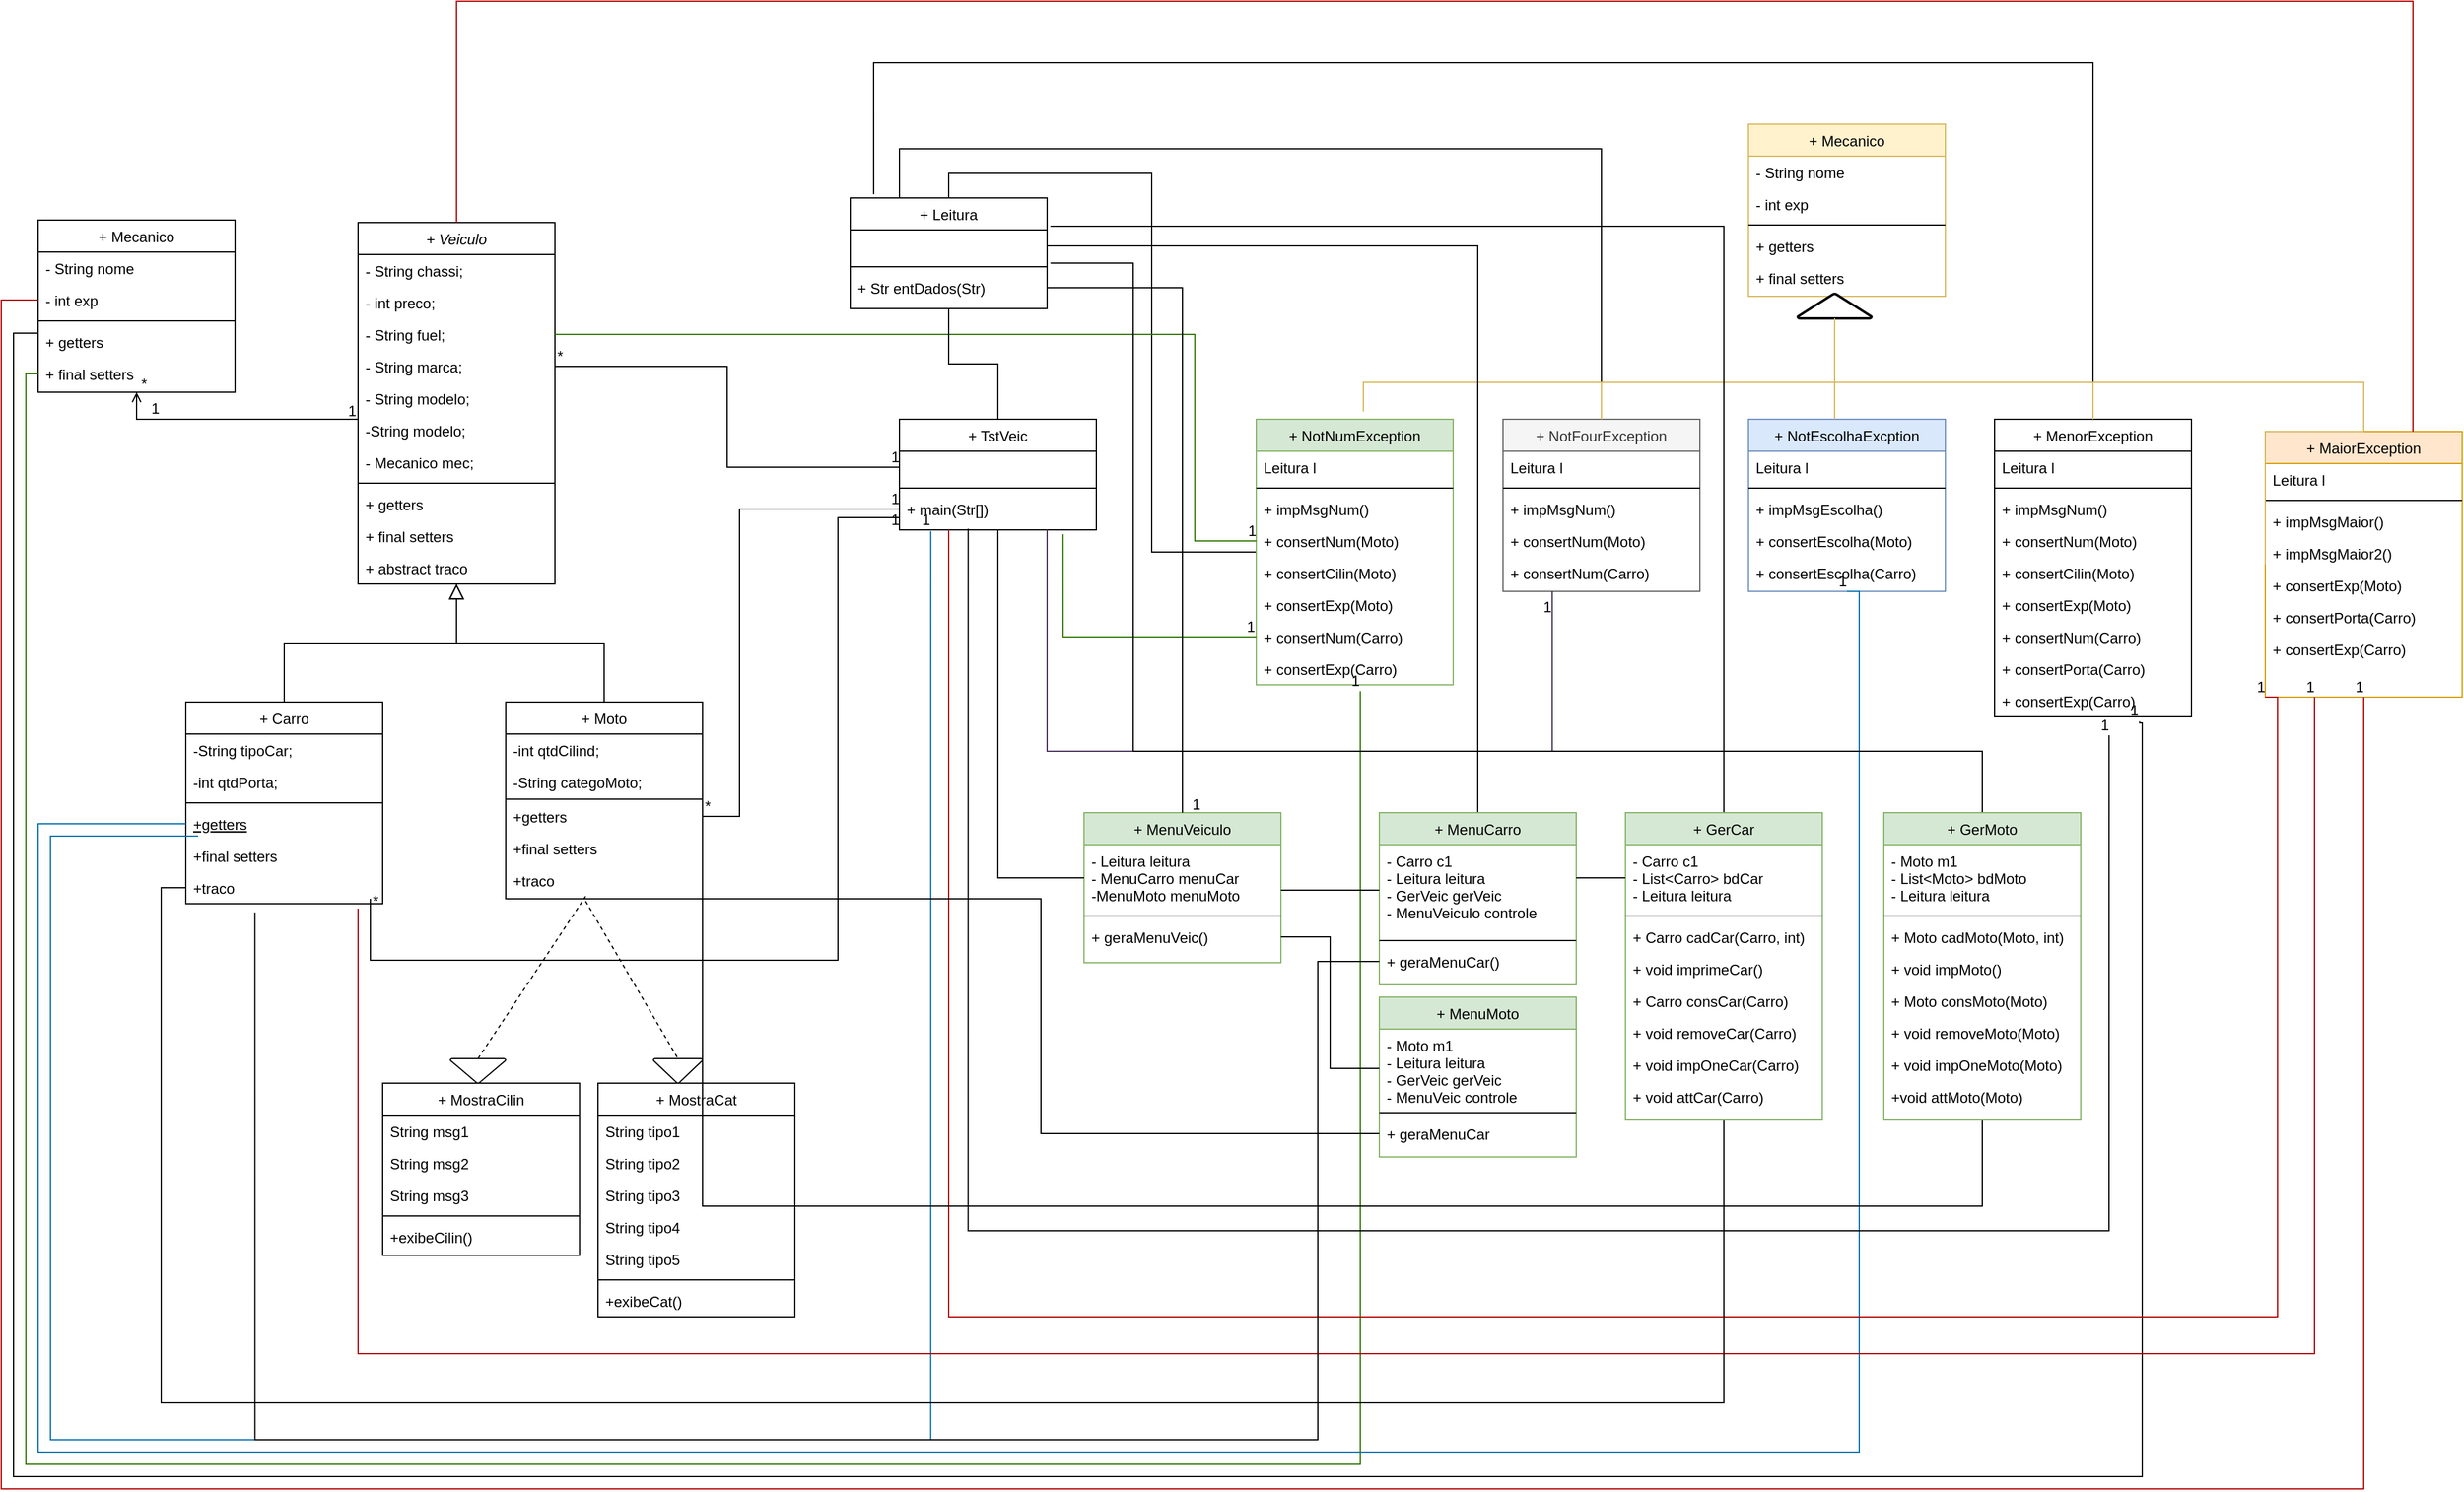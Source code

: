 <mxfile version="14.6.11" type="github">
  <diagram id="C5RBs43oDa-KdzZeNtuy" name="Page-1">
    <mxGraphModel dx="2997" dy="2374" grid="1" gridSize="10" guides="1" tooltips="1" connect="1" arrows="1" fold="1" page="1" pageScale="1" pageWidth="827" pageHeight="1169" math="0" shadow="0">
      <root>
        <mxCell id="WIyWlLk6GJQsqaUBKTNV-0" />
        <mxCell id="WIyWlLk6GJQsqaUBKTNV-1" parent="WIyWlLk6GJQsqaUBKTNV-0" />
        <mxCell id="zkfFHV4jXpPFQw0GAbJ--0" value="+ Veiculo" style="swimlane;fontStyle=2;align=center;verticalAlign=top;childLayout=stackLayout;horizontal=1;startSize=26;horizontalStack=0;resizeParent=1;resizeLast=0;collapsible=1;marginBottom=0;rounded=0;shadow=0;strokeWidth=1;" parent="WIyWlLk6GJQsqaUBKTNV-1" vertex="1">
          <mxGeometry x="230" y="70" width="160" height="294" as="geometry">
            <mxRectangle x="230" y="140" width="160" height="26" as="alternateBounds" />
          </mxGeometry>
        </mxCell>
        <mxCell id="zkfFHV4jXpPFQw0GAbJ--1" value="- String chassi; " style="text;align=left;verticalAlign=top;spacingLeft=4;spacingRight=4;overflow=hidden;rotatable=0;points=[[0,0.5],[1,0.5]];portConstraint=eastwest;" parent="zkfFHV4jXpPFQw0GAbJ--0" vertex="1">
          <mxGeometry y="26" width="160" height="26" as="geometry" />
        </mxCell>
        <mxCell id="zkfFHV4jXpPFQw0GAbJ--2" value="- int preco;" style="text;align=left;verticalAlign=top;spacingLeft=4;spacingRight=4;overflow=hidden;rotatable=0;points=[[0,0.5],[1,0.5]];portConstraint=eastwest;rounded=0;shadow=0;html=0;" parent="zkfFHV4jXpPFQw0GAbJ--0" vertex="1">
          <mxGeometry y="52" width="160" height="26" as="geometry" />
        </mxCell>
        <mxCell id="zkfFHV4jXpPFQw0GAbJ--3" value="- String fuel;" style="text;align=left;verticalAlign=top;spacingLeft=4;spacingRight=4;overflow=hidden;rotatable=0;points=[[0,0.5],[1,0.5]];portConstraint=eastwest;rounded=0;shadow=0;html=0;" parent="zkfFHV4jXpPFQw0GAbJ--0" vertex="1">
          <mxGeometry y="78" width="160" height="26" as="geometry" />
        </mxCell>
        <mxCell id="zkfFHV4jXpPFQw0GAbJ--5" value="- String marca;" style="text;align=left;verticalAlign=top;spacingLeft=4;spacingRight=4;overflow=hidden;rotatable=0;points=[[0,0.5],[1,0.5]];portConstraint=eastwest;" parent="zkfFHV4jXpPFQw0GAbJ--0" vertex="1">
          <mxGeometry y="104" width="160" height="26" as="geometry" />
        </mxCell>
        <mxCell id="heZIYQbvVdYCmna19ZYX-14" value="- String modelo;" style="text;align=left;verticalAlign=top;spacingLeft=4;spacingRight=4;overflow=hidden;rotatable=0;points=[[0,0.5],[1,0.5]];portConstraint=eastwest;" parent="zkfFHV4jXpPFQw0GAbJ--0" vertex="1">
          <mxGeometry y="130" width="160" height="26" as="geometry" />
        </mxCell>
        <mxCell id="heZIYQbvVdYCmna19ZYX-15" value="-String modelo;" style="text;align=left;verticalAlign=top;spacingLeft=4;spacingRight=4;overflow=hidden;rotatable=0;points=[[0,0.5],[1,0.5]];portConstraint=eastwest;" parent="zkfFHV4jXpPFQw0GAbJ--0" vertex="1">
          <mxGeometry y="156" width="160" height="26" as="geometry" />
        </mxCell>
        <mxCell id="heZIYQbvVdYCmna19ZYX-16" value="- Mecanico mec;" style="text;align=left;verticalAlign=top;spacingLeft=4;spacingRight=4;overflow=hidden;rotatable=0;points=[[0,0.5],[1,0.5]];portConstraint=eastwest;" parent="zkfFHV4jXpPFQw0GAbJ--0" vertex="1">
          <mxGeometry y="182" width="160" height="26" as="geometry" />
        </mxCell>
        <mxCell id="zkfFHV4jXpPFQw0GAbJ--4" value="" style="line;html=1;strokeWidth=1;align=left;verticalAlign=middle;spacingTop=-1;spacingLeft=3;spacingRight=3;rotatable=0;labelPosition=right;points=[];portConstraint=eastwest;" parent="zkfFHV4jXpPFQw0GAbJ--0" vertex="1">
          <mxGeometry y="208" width="160" height="8" as="geometry" />
        </mxCell>
        <mxCell id="heZIYQbvVdYCmna19ZYX-17" value="+ getters" style="text;align=left;verticalAlign=top;spacingLeft=4;spacingRight=4;overflow=hidden;rotatable=0;points=[[0,0.5],[1,0.5]];portConstraint=eastwest;" parent="zkfFHV4jXpPFQw0GAbJ--0" vertex="1">
          <mxGeometry y="216" width="160" height="26" as="geometry" />
        </mxCell>
        <mxCell id="heZIYQbvVdYCmna19ZYX-18" value="+ final setters" style="text;align=left;verticalAlign=top;spacingLeft=4;spacingRight=4;overflow=hidden;rotatable=0;points=[[0,0.5],[1,0.5]];portConstraint=eastwest;" parent="zkfFHV4jXpPFQw0GAbJ--0" vertex="1">
          <mxGeometry y="242" width="160" height="26" as="geometry" />
        </mxCell>
        <mxCell id="heZIYQbvVdYCmna19ZYX-19" value="+ abstract traco" style="text;align=left;verticalAlign=top;spacingLeft=4;spacingRight=4;overflow=hidden;rotatable=0;points=[[0,0.5],[1,0.5]];portConstraint=eastwest;" parent="zkfFHV4jXpPFQw0GAbJ--0" vertex="1">
          <mxGeometry y="268" width="160" height="26" as="geometry" />
        </mxCell>
        <mxCell id="zkfFHV4jXpPFQw0GAbJ--6" value="+ Carro" style="swimlane;fontStyle=0;align=center;verticalAlign=top;childLayout=stackLayout;horizontal=1;startSize=26;horizontalStack=0;resizeParent=1;resizeLast=0;collapsible=1;marginBottom=0;rounded=0;shadow=0;strokeWidth=1;" parent="WIyWlLk6GJQsqaUBKTNV-1" vertex="1">
          <mxGeometry x="90" y="460" width="160" height="164" as="geometry">
            <mxRectangle x="130" y="380" width="160" height="26" as="alternateBounds" />
          </mxGeometry>
        </mxCell>
        <mxCell id="zkfFHV4jXpPFQw0GAbJ--7" value="-String tipoCar;" style="text;align=left;verticalAlign=top;spacingLeft=4;spacingRight=4;overflow=hidden;rotatable=0;points=[[0,0.5],[1,0.5]];portConstraint=eastwest;" parent="zkfFHV4jXpPFQw0GAbJ--6" vertex="1">
          <mxGeometry y="26" width="160" height="26" as="geometry" />
        </mxCell>
        <mxCell id="zkfFHV4jXpPFQw0GAbJ--8" value="-int qtdPorta;" style="text;align=left;verticalAlign=top;spacingLeft=4;spacingRight=4;overflow=hidden;rotatable=0;points=[[0,0.5],[1,0.5]];portConstraint=eastwest;rounded=0;shadow=0;html=0;" parent="zkfFHV4jXpPFQw0GAbJ--6" vertex="1">
          <mxGeometry y="52" width="160" height="26" as="geometry" />
        </mxCell>
        <mxCell id="zkfFHV4jXpPFQw0GAbJ--9" value="" style="line;html=1;strokeWidth=1;align=left;verticalAlign=middle;spacingTop=-1;spacingLeft=3;spacingRight=3;rotatable=0;labelPosition=right;points=[];portConstraint=eastwest;" parent="zkfFHV4jXpPFQw0GAbJ--6" vertex="1">
          <mxGeometry y="78" width="160" height="8" as="geometry" />
        </mxCell>
        <mxCell id="zkfFHV4jXpPFQw0GAbJ--10" value="+getters" style="text;align=left;verticalAlign=top;spacingLeft=4;spacingRight=4;overflow=hidden;rotatable=0;points=[[0,0.5],[1,0.5]];portConstraint=eastwest;fontStyle=4" parent="zkfFHV4jXpPFQw0GAbJ--6" vertex="1">
          <mxGeometry y="86" width="160" height="26" as="geometry" />
        </mxCell>
        <mxCell id="zkfFHV4jXpPFQw0GAbJ--11" value="+final setters" style="text;align=left;verticalAlign=top;spacingLeft=4;spacingRight=4;overflow=hidden;rotatable=0;points=[[0,0.5],[1,0.5]];portConstraint=eastwest;" parent="zkfFHV4jXpPFQw0GAbJ--6" vertex="1">
          <mxGeometry y="112" width="160" height="26" as="geometry" />
        </mxCell>
        <mxCell id="heZIYQbvVdYCmna19ZYX-7" value="+traco" style="text;align=left;verticalAlign=top;spacingLeft=4;spacingRight=4;overflow=hidden;rotatable=0;points=[[0,0.5],[1,0.5]];portConstraint=eastwest;" parent="zkfFHV4jXpPFQw0GAbJ--6" vertex="1">
          <mxGeometry y="138" width="160" height="26" as="geometry" />
        </mxCell>
        <mxCell id="zkfFHV4jXpPFQw0GAbJ--12" value="" style="endArrow=block;endSize=10;endFill=0;shadow=0;strokeWidth=1;rounded=0;edgeStyle=elbowEdgeStyle;elbow=vertical;" parent="WIyWlLk6GJQsqaUBKTNV-1" source="zkfFHV4jXpPFQw0GAbJ--6" target="zkfFHV4jXpPFQw0GAbJ--0" edge="1">
          <mxGeometry width="160" relative="1" as="geometry">
            <mxPoint x="200" y="203" as="sourcePoint" />
            <mxPoint x="200" y="203" as="targetPoint" />
          </mxGeometry>
        </mxCell>
        <mxCell id="zkfFHV4jXpPFQw0GAbJ--13" value="+ Moto" style="swimlane;fontStyle=0;align=center;verticalAlign=top;childLayout=stackLayout;horizontal=1;startSize=26;horizontalStack=0;resizeParent=1;resizeLast=0;collapsible=1;marginBottom=0;rounded=0;shadow=0;strokeWidth=1;" parent="WIyWlLk6GJQsqaUBKTNV-1" vertex="1">
          <mxGeometry x="350" y="460" width="160" height="160" as="geometry">
            <mxRectangle x="340" y="380" width="170" height="26" as="alternateBounds" />
          </mxGeometry>
        </mxCell>
        <mxCell id="zkfFHV4jXpPFQw0GAbJ--14" value="-int qtdCilind;" style="text;align=left;verticalAlign=top;spacingLeft=4;spacingRight=4;overflow=hidden;rotatable=0;points=[[0,0.5],[1,0.5]];portConstraint=eastwest;" parent="zkfFHV4jXpPFQw0GAbJ--13" vertex="1">
          <mxGeometry y="26" width="160" height="26" as="geometry" />
        </mxCell>
        <mxCell id="heZIYQbvVdYCmna19ZYX-8" value="-String categoMoto;" style="text;align=left;verticalAlign=top;spacingLeft=4;spacingRight=4;overflow=hidden;rotatable=0;points=[[0,0.5],[1,0.5]];portConstraint=eastwest;" parent="zkfFHV4jXpPFQw0GAbJ--13" vertex="1">
          <mxGeometry y="52" width="160" height="26" as="geometry" />
        </mxCell>
        <mxCell id="zkfFHV4jXpPFQw0GAbJ--15" value="" style="line;html=1;strokeWidth=1;align=left;verticalAlign=middle;spacingTop=-1;spacingLeft=3;spacingRight=3;rotatable=0;labelPosition=right;points=[];portConstraint=eastwest;" parent="zkfFHV4jXpPFQw0GAbJ--13" vertex="1">
          <mxGeometry y="78" width="160" height="2" as="geometry" />
        </mxCell>
        <mxCell id="heZIYQbvVdYCmna19ZYX-9" value="+getters" style="text;align=left;verticalAlign=top;spacingLeft=4;spacingRight=4;overflow=hidden;rotatable=0;points=[[0,0.5],[1,0.5]];portConstraint=eastwest;" parent="zkfFHV4jXpPFQw0GAbJ--13" vertex="1">
          <mxGeometry y="80" width="160" height="26" as="geometry" />
        </mxCell>
        <mxCell id="heZIYQbvVdYCmna19ZYX-10" value="+final setters" style="text;align=left;verticalAlign=top;spacingLeft=4;spacingRight=4;overflow=hidden;rotatable=0;points=[[0,0.5],[1,0.5]];portConstraint=eastwest;" parent="zkfFHV4jXpPFQw0GAbJ--13" vertex="1">
          <mxGeometry y="106" width="160" height="26" as="geometry" />
        </mxCell>
        <mxCell id="heZIYQbvVdYCmna19ZYX-11" value="+traco" style="text;align=left;verticalAlign=top;spacingLeft=4;spacingRight=4;overflow=hidden;rotatable=0;points=[[0,0.5],[1,0.5]];portConstraint=eastwest;" parent="zkfFHV4jXpPFQw0GAbJ--13" vertex="1">
          <mxGeometry y="132" width="160" height="26" as="geometry" />
        </mxCell>
        <mxCell id="zkfFHV4jXpPFQw0GAbJ--16" value="" style="endArrow=block;endSize=10;endFill=0;shadow=0;strokeWidth=1;rounded=0;edgeStyle=elbowEdgeStyle;elbow=vertical;" parent="WIyWlLk6GJQsqaUBKTNV-1" source="zkfFHV4jXpPFQw0GAbJ--13" target="zkfFHV4jXpPFQw0GAbJ--0" edge="1">
          <mxGeometry width="160" relative="1" as="geometry">
            <mxPoint x="210" y="373" as="sourcePoint" />
            <mxPoint x="310" y="271" as="targetPoint" />
          </mxGeometry>
        </mxCell>
        <mxCell id="zkfFHV4jXpPFQw0GAbJ--17" value="+ Mecanico" style="swimlane;fontStyle=0;align=center;verticalAlign=top;childLayout=stackLayout;horizontal=1;startSize=26;horizontalStack=0;resizeParent=1;resizeLast=0;collapsible=1;marginBottom=0;rounded=0;shadow=0;strokeWidth=1;" parent="WIyWlLk6GJQsqaUBKTNV-1" vertex="1">
          <mxGeometry x="-30" y="68" width="160" height="140" as="geometry">
            <mxRectangle x="550" y="140" width="160" height="26" as="alternateBounds" />
          </mxGeometry>
        </mxCell>
        <mxCell id="zkfFHV4jXpPFQw0GAbJ--18" value="- String nome" style="text;align=left;verticalAlign=top;spacingLeft=4;spacingRight=4;overflow=hidden;rotatable=0;points=[[0,0.5],[1,0.5]];portConstraint=eastwest;" parent="zkfFHV4jXpPFQw0GAbJ--17" vertex="1">
          <mxGeometry y="26" width="160" height="26" as="geometry" />
        </mxCell>
        <mxCell id="zkfFHV4jXpPFQw0GAbJ--19" value="- int exp" style="text;align=left;verticalAlign=top;spacingLeft=4;spacingRight=4;overflow=hidden;rotatable=0;points=[[0,0.5],[1,0.5]];portConstraint=eastwest;rounded=0;shadow=0;html=0;" parent="zkfFHV4jXpPFQw0GAbJ--17" vertex="1">
          <mxGeometry y="52" width="160" height="26" as="geometry" />
        </mxCell>
        <mxCell id="zkfFHV4jXpPFQw0GAbJ--23" value="" style="line;html=1;strokeWidth=1;align=left;verticalAlign=middle;spacingTop=-1;spacingLeft=3;spacingRight=3;rotatable=0;labelPosition=right;points=[];portConstraint=eastwest;" parent="zkfFHV4jXpPFQw0GAbJ--17" vertex="1">
          <mxGeometry y="78" width="160" height="8" as="geometry" />
        </mxCell>
        <mxCell id="zkfFHV4jXpPFQw0GAbJ--24" value="+ getters" style="text;align=left;verticalAlign=top;spacingLeft=4;spacingRight=4;overflow=hidden;rotatable=0;points=[[0,0.5],[1,0.5]];portConstraint=eastwest;" parent="zkfFHV4jXpPFQw0GAbJ--17" vertex="1">
          <mxGeometry y="86" width="160" height="26" as="geometry" />
        </mxCell>
        <mxCell id="zkfFHV4jXpPFQw0GAbJ--25" value="+ final setters" style="text;align=left;verticalAlign=top;spacingLeft=4;spacingRight=4;overflow=hidden;rotatable=0;points=[[0,0.5],[1,0.5]];portConstraint=eastwest;" parent="zkfFHV4jXpPFQw0GAbJ--17" vertex="1">
          <mxGeometry y="112" width="160" height="26" as="geometry" />
        </mxCell>
        <mxCell id="zkfFHV4jXpPFQw0GAbJ--26" value="" style="endArrow=open;shadow=0;strokeWidth=1;rounded=0;endFill=1;edgeStyle=elbowEdgeStyle;elbow=vertical;" parent="WIyWlLk6GJQsqaUBKTNV-1" source="zkfFHV4jXpPFQw0GAbJ--0" target="zkfFHV4jXpPFQw0GAbJ--17" edge="1">
          <mxGeometry x="0.5" y="41" relative="1" as="geometry">
            <mxPoint x="380" y="192" as="sourcePoint" />
            <mxPoint x="540" y="192" as="targetPoint" />
            <mxPoint x="-40" y="32" as="offset" />
            <Array as="points">
              <mxPoint x="180" y="230" />
              <mxPoint x="210" y="210" />
              <mxPoint x="160" y="320" />
            </Array>
          </mxGeometry>
        </mxCell>
        <mxCell id="zkfFHV4jXpPFQw0GAbJ--27" value="1" style="resizable=0;align=left;verticalAlign=bottom;labelBackgroundColor=none;fontSize=12;" parent="zkfFHV4jXpPFQw0GAbJ--26" connectable="0" vertex="1">
          <mxGeometry x="-1" relative="1" as="geometry">
            <mxPoint x="-10" y="2" as="offset" />
          </mxGeometry>
        </mxCell>
        <mxCell id="zkfFHV4jXpPFQw0GAbJ--28" value="*" style="resizable=0;align=right;verticalAlign=bottom;labelBackgroundColor=none;fontSize=12;" parent="zkfFHV4jXpPFQw0GAbJ--26" connectable="0" vertex="1">
          <mxGeometry x="1" relative="1" as="geometry">
            <mxPoint x="10" y="2" as="offset" />
          </mxGeometry>
        </mxCell>
        <mxCell id="heZIYQbvVdYCmna19ZYX-1" value="+ TstVeic" style="swimlane;fontStyle=0;align=center;verticalAlign=top;childLayout=stackLayout;horizontal=1;startSize=26;horizontalStack=0;resizeParent=1;resizeLast=0;collapsible=1;marginBottom=0;rounded=0;shadow=0;strokeWidth=1;" parent="WIyWlLk6GJQsqaUBKTNV-1" vertex="1">
          <mxGeometry x="670" y="230" width="160" height="90" as="geometry">
            <mxRectangle x="230" y="140" width="160" height="26" as="alternateBounds" />
          </mxGeometry>
        </mxCell>
        <mxCell id="heZIYQbvVdYCmna19ZYX-4" value=" " style="text;align=left;verticalAlign=top;spacingLeft=4;spacingRight=4;overflow=hidden;rotatable=0;points=[[0,0.5],[1,0.5]];portConstraint=eastwest;rounded=0;shadow=0;html=0;" parent="heZIYQbvVdYCmna19ZYX-1" vertex="1">
          <mxGeometry y="26" width="160" height="26" as="geometry" />
        </mxCell>
        <mxCell id="heZIYQbvVdYCmna19ZYX-5" value="" style="line;html=1;strokeWidth=1;align=left;verticalAlign=middle;spacingTop=-1;spacingLeft=3;spacingRight=3;rotatable=0;labelPosition=right;points=[];portConstraint=eastwest;" parent="heZIYQbvVdYCmna19ZYX-1" vertex="1">
          <mxGeometry y="52" width="160" height="8" as="geometry" />
        </mxCell>
        <mxCell id="heZIYQbvVdYCmna19ZYX-6" value="+ main(Str[])" style="text;align=left;verticalAlign=top;spacingLeft=4;spacingRight=4;overflow=hidden;rotatable=0;points=[[0,0.5],[1,0.5]];portConstraint=eastwest;" parent="heZIYQbvVdYCmna19ZYX-1" vertex="1">
          <mxGeometry y="60" width="160" height="26" as="geometry" />
        </mxCell>
        <mxCell id="heZIYQbvVdYCmna19ZYX-31" value="" style="endArrow=none;html=1;rounded=0;edgeStyle=orthogonalEdgeStyle;entryX=0;entryY=0.5;entryDx=0;entryDy=0;" parent="WIyWlLk6GJQsqaUBKTNV-1" source="zkfFHV4jXpPFQw0GAbJ--5" target="heZIYQbvVdYCmna19ZYX-4" edge="1">
          <mxGeometry relative="1" as="geometry">
            <mxPoint x="400" y="180" as="sourcePoint" />
            <mxPoint x="510" y="211" as="targetPoint" />
            <Array as="points" />
          </mxGeometry>
        </mxCell>
        <mxCell id="heZIYQbvVdYCmna19ZYX-32" value="*" style="resizable=0;html=1;align=left;verticalAlign=bottom;" parent="heZIYQbvVdYCmna19ZYX-31" connectable="0" vertex="1">
          <mxGeometry x="-1" relative="1" as="geometry" />
        </mxCell>
        <mxCell id="heZIYQbvVdYCmna19ZYX-33" value="1" style="resizable=0;html=1;align=right;verticalAlign=bottom;" parent="heZIYQbvVdYCmna19ZYX-31" connectable="0" vertex="1">
          <mxGeometry x="1" relative="1" as="geometry" />
        </mxCell>
        <mxCell id="heZIYQbvVdYCmna19ZYX-38" value="" style="endArrow=none;html=1;rounded=0;dashed=1;entryX=0.406;entryY=1;entryDx=0;entryDy=0;entryPerimeter=0;exitX=0.5;exitY=0;exitDx=0;exitDy=0;exitPerimeter=0;" parent="WIyWlLk6GJQsqaUBKTNV-1" source="heZIYQbvVdYCmna19ZYX-42" target="heZIYQbvVdYCmna19ZYX-11" edge="1">
          <mxGeometry relative="1" as="geometry">
            <mxPoint x="260" y="730" as="sourcePoint" />
            <mxPoint x="370" y="630" as="targetPoint" />
          </mxGeometry>
        </mxCell>
        <mxCell id="heZIYQbvVdYCmna19ZYX-40" value="" style="endArrow=none;html=1;rounded=0;dashed=1;exitX=0.406;exitY=1.154;exitDx=0;exitDy=0;exitPerimeter=0;entryX=0.5;entryY=0;entryDx=0;entryDy=0;entryPerimeter=0;" parent="WIyWlLk6GJQsqaUBKTNV-1" source="heZIYQbvVdYCmna19ZYX-11" target="heZIYQbvVdYCmna19ZYX-43" edge="1">
          <mxGeometry relative="1" as="geometry">
            <mxPoint x="390" y="680" as="sourcePoint" />
            <mxPoint x="520" y="730" as="targetPoint" />
          </mxGeometry>
        </mxCell>
        <mxCell id="heZIYQbvVdYCmna19ZYX-42" value="" style="strokeWidth=1;html=1;shape=mxgraph.flowchart.merge_or_storage;whiteSpace=wrap;" parent="WIyWlLk6GJQsqaUBKTNV-1" vertex="1">
          <mxGeometry x="305" y="750" width="45" height="20" as="geometry" />
        </mxCell>
        <mxCell id="heZIYQbvVdYCmna19ZYX-43" value="" style="strokeWidth=1;html=1;shape=mxgraph.flowchart.merge_or_storage;whiteSpace=wrap;" parent="WIyWlLk6GJQsqaUBKTNV-1" vertex="1">
          <mxGeometry x="470" y="750" width="40" height="20" as="geometry" />
        </mxCell>
        <mxCell id="heZIYQbvVdYCmna19ZYX-44" value="+ MostraCilin" style="swimlane;fontStyle=0;align=center;verticalAlign=top;childLayout=stackLayout;horizontal=1;startSize=26;horizontalStack=0;resizeParent=1;resizeLast=0;collapsible=1;marginBottom=0;rounded=0;shadow=0;strokeWidth=1;" parent="WIyWlLk6GJQsqaUBKTNV-1" vertex="1">
          <mxGeometry x="250" y="770" width="160" height="140" as="geometry">
            <mxRectangle x="130" y="380" width="160" height="26" as="alternateBounds" />
          </mxGeometry>
        </mxCell>
        <mxCell id="heZIYQbvVdYCmna19ZYX-45" value="String msg1" style="text;align=left;verticalAlign=top;spacingLeft=4;spacingRight=4;overflow=hidden;rotatable=0;points=[[0,0.5],[1,0.5]];portConstraint=eastwest;" parent="heZIYQbvVdYCmna19ZYX-44" vertex="1">
          <mxGeometry y="26" width="160" height="26" as="geometry" />
        </mxCell>
        <mxCell id="heZIYQbvVdYCmna19ZYX-49" value="String msg2" style="text;align=left;verticalAlign=top;spacingLeft=4;spacingRight=4;overflow=hidden;rotatable=0;points=[[0,0.5],[1,0.5]];portConstraint=eastwest;" parent="heZIYQbvVdYCmna19ZYX-44" vertex="1">
          <mxGeometry y="52" width="160" height="26" as="geometry" />
        </mxCell>
        <mxCell id="heZIYQbvVdYCmna19ZYX-61" value="String msg3" style="text;align=left;verticalAlign=top;spacingLeft=4;spacingRight=4;overflow=hidden;rotatable=0;points=[[0,0.5],[1,0.5]];portConstraint=eastwest;" parent="heZIYQbvVdYCmna19ZYX-44" vertex="1">
          <mxGeometry y="78" width="160" height="26" as="geometry" />
        </mxCell>
        <mxCell id="heZIYQbvVdYCmna19ZYX-47" value="" style="line;html=1;strokeWidth=1;align=left;verticalAlign=middle;spacingTop=-1;spacingLeft=3;spacingRight=3;rotatable=0;labelPosition=right;points=[];portConstraint=eastwest;" parent="heZIYQbvVdYCmna19ZYX-44" vertex="1">
          <mxGeometry y="104" width="160" height="8" as="geometry" />
        </mxCell>
        <mxCell id="heZIYQbvVdYCmna19ZYX-50" value="+exibeCilin()" style="text;align=left;verticalAlign=top;spacingLeft=4;spacingRight=4;overflow=hidden;rotatable=0;points=[[0,0.5],[1,0.5]];portConstraint=eastwest;" parent="heZIYQbvVdYCmna19ZYX-44" vertex="1">
          <mxGeometry y="112" width="160" height="26" as="geometry" />
        </mxCell>
        <mxCell id="heZIYQbvVdYCmna19ZYX-51" value="+ MostraCat" style="swimlane;fontStyle=0;align=center;verticalAlign=top;childLayout=stackLayout;horizontal=1;startSize=26;horizontalStack=0;resizeParent=1;resizeLast=0;collapsible=1;marginBottom=0;rounded=0;shadow=0;strokeWidth=1;" parent="WIyWlLk6GJQsqaUBKTNV-1" vertex="1">
          <mxGeometry x="425" y="770" width="160" height="190" as="geometry">
            <mxRectangle x="130" y="380" width="160" height="26" as="alternateBounds" />
          </mxGeometry>
        </mxCell>
        <mxCell id="heZIYQbvVdYCmna19ZYX-52" value="String tipo1" style="text;align=left;verticalAlign=top;spacingLeft=4;spacingRight=4;overflow=hidden;rotatable=0;points=[[0,0.5],[1,0.5]];portConstraint=eastwest;" parent="heZIYQbvVdYCmna19ZYX-51" vertex="1">
          <mxGeometry y="26" width="160" height="26" as="geometry" />
        </mxCell>
        <mxCell id="heZIYQbvVdYCmna19ZYX-55" value="String tipo2" style="text;align=left;verticalAlign=top;spacingLeft=4;spacingRight=4;overflow=hidden;rotatable=0;points=[[0,0.5],[1,0.5]];portConstraint=eastwest;fontStyle=0" parent="heZIYQbvVdYCmna19ZYX-51" vertex="1">
          <mxGeometry y="52" width="160" height="26" as="geometry" />
        </mxCell>
        <mxCell id="heZIYQbvVdYCmna19ZYX-56" value="String tipo3&#xa;&#xa;&lt;span style=&quot;color: rgb(0, 0, 0); font-family: helvetica; font-size: 12px; font-style: normal; font-weight: 400; letter-spacing: normal; text-align: left; text-indent: 0px; text-transform: none; word-spacing: 0px; background-color: rgb(248, 249, 250); display: inline; float: none;&quot;&gt;String tipo1&lt;/span&gt;&#xa;&#xa;" style="text;align=left;verticalAlign=top;spacingLeft=4;spacingRight=4;overflow=hidden;rotatable=0;points=[[0,0.5],[1,0.5]];portConstraint=eastwest;" parent="heZIYQbvVdYCmna19ZYX-51" vertex="1">
          <mxGeometry y="78" width="160" height="26" as="geometry" />
        </mxCell>
        <mxCell id="heZIYQbvVdYCmna19ZYX-53" value="String tipo4" style="text;align=left;verticalAlign=top;spacingLeft=4;spacingRight=4;overflow=hidden;rotatable=0;points=[[0,0.5],[1,0.5]];portConstraint=eastwest;rounded=0;shadow=0;html=0;" parent="heZIYQbvVdYCmna19ZYX-51" vertex="1">
          <mxGeometry y="104" width="160" height="26" as="geometry" />
        </mxCell>
        <mxCell id="heZIYQbvVdYCmna19ZYX-57" value="String tipo5" style="text;align=left;verticalAlign=top;spacingLeft=4;spacingRight=4;overflow=hidden;rotatable=0;points=[[0,0.5],[1,0.5]];portConstraint=eastwest;" parent="heZIYQbvVdYCmna19ZYX-51" vertex="1">
          <mxGeometry y="130" width="160" height="26" as="geometry" />
        </mxCell>
        <mxCell id="heZIYQbvVdYCmna19ZYX-54" value="" style="line;html=1;strokeWidth=1;align=left;verticalAlign=middle;spacingTop=-1;spacingLeft=3;spacingRight=3;rotatable=0;labelPosition=right;points=[];portConstraint=eastwest;" parent="heZIYQbvVdYCmna19ZYX-51" vertex="1">
          <mxGeometry y="156" width="160" height="8" as="geometry" />
        </mxCell>
        <mxCell id="heZIYQbvVdYCmna19ZYX-62" value="+exibeCat()" style="text;align=left;verticalAlign=top;spacingLeft=4;spacingRight=4;overflow=hidden;rotatable=0;points=[[0,0.5],[1,0.5]];portConstraint=eastwest;" parent="heZIYQbvVdYCmna19ZYX-51" vertex="1">
          <mxGeometry y="164" width="160" height="26" as="geometry" />
        </mxCell>
        <mxCell id="r1Lx3JWqjmOsp5cAbKWG-88" style="edgeStyle=orthogonalEdgeStyle;rounded=0;orthogonalLoop=1;jettySize=auto;html=1;entryX=0.5;entryY=0;entryDx=0;entryDy=0;startArrow=none;startFill=0;endArrow=none;endFill=0;strokeWidth=1;" edge="1" parent="WIyWlLk6GJQsqaUBKTNV-1" source="heZIYQbvVdYCmna19ZYX-65" target="r1Lx3JWqjmOsp5cAbKWG-78">
          <mxGeometry relative="1" as="geometry" />
        </mxCell>
        <mxCell id="heZIYQbvVdYCmna19ZYX-65" value="+ NotNumException" style="swimlane;fontStyle=0;align=center;verticalAlign=top;childLayout=stackLayout;horizontal=1;startSize=26;horizontalStack=0;resizeParent=1;resizeLast=0;collapsible=1;marginBottom=0;rounded=0;shadow=0;strokeWidth=1;fillColor=#d5e8d4;strokeColor=#82b366;" parent="WIyWlLk6GJQsqaUBKTNV-1" vertex="1">
          <mxGeometry x="960" y="230" width="160" height="216" as="geometry">
            <mxRectangle x="550" y="140" width="160" height="26" as="alternateBounds" />
          </mxGeometry>
        </mxCell>
        <mxCell id="heZIYQbvVdYCmna19ZYX-66" value="Leitura l" style="text;align=left;verticalAlign=top;spacingLeft=4;spacingRight=4;overflow=hidden;rotatable=0;points=[[0,0.5],[1,0.5]];portConstraint=eastwest;" parent="heZIYQbvVdYCmna19ZYX-65" vertex="1">
          <mxGeometry y="26" width="160" height="26" as="geometry" />
        </mxCell>
        <mxCell id="heZIYQbvVdYCmna19ZYX-68" value="" style="line;html=1;strokeWidth=1;align=left;verticalAlign=middle;spacingTop=-1;spacingLeft=3;spacingRight=3;rotatable=0;labelPosition=right;points=[];portConstraint=eastwest;" parent="heZIYQbvVdYCmna19ZYX-65" vertex="1">
          <mxGeometry y="52" width="160" height="8" as="geometry" />
        </mxCell>
        <mxCell id="heZIYQbvVdYCmna19ZYX-69" value="+ impMsgNum()" style="text;align=left;verticalAlign=top;spacingLeft=4;spacingRight=4;overflow=hidden;rotatable=0;points=[[0,0.5],[1,0.5]];portConstraint=eastwest;" parent="heZIYQbvVdYCmna19ZYX-65" vertex="1">
          <mxGeometry y="60" width="160" height="26" as="geometry" />
        </mxCell>
        <mxCell id="heZIYQbvVdYCmna19ZYX-70" value="+ consertNum(Moto)" style="text;align=left;verticalAlign=top;spacingLeft=4;spacingRight=4;overflow=hidden;rotatable=0;points=[[0,0.5],[1,0.5]];portConstraint=eastwest;" parent="heZIYQbvVdYCmna19ZYX-65" vertex="1">
          <mxGeometry y="86" width="160" height="26" as="geometry" />
        </mxCell>
        <mxCell id="heZIYQbvVdYCmna19ZYX-128" value="+ consertCilin(Moto)" style="text;align=left;verticalAlign=top;spacingLeft=4;spacingRight=4;overflow=hidden;rotatable=0;points=[[0,0.5],[1,0.5]];portConstraint=eastwest;" parent="heZIYQbvVdYCmna19ZYX-65" vertex="1">
          <mxGeometry y="112" width="160" height="26" as="geometry" />
        </mxCell>
        <mxCell id="heZIYQbvVdYCmna19ZYX-129" value="+ consertExp(Moto)" style="text;align=left;verticalAlign=top;spacingLeft=4;spacingRight=4;overflow=hidden;rotatable=0;points=[[0,0.5],[1,0.5]];portConstraint=eastwest;" parent="heZIYQbvVdYCmna19ZYX-65" vertex="1">
          <mxGeometry y="138" width="160" height="26" as="geometry" />
        </mxCell>
        <mxCell id="heZIYQbvVdYCmna19ZYX-130" value="+ consertNum(Carro)" style="text;align=left;verticalAlign=top;spacingLeft=4;spacingRight=4;overflow=hidden;rotatable=0;points=[[0,0.5],[1,0.5]];portConstraint=eastwest;" parent="heZIYQbvVdYCmna19ZYX-65" vertex="1">
          <mxGeometry y="164" width="160" height="26" as="geometry" />
        </mxCell>
        <mxCell id="heZIYQbvVdYCmna19ZYX-131" value="+ consertExp(Carro)" style="text;align=left;verticalAlign=top;spacingLeft=4;spacingRight=4;overflow=hidden;rotatable=0;points=[[0,0.5],[1,0.5]];portConstraint=eastwest;" parent="heZIYQbvVdYCmna19ZYX-65" vertex="1">
          <mxGeometry y="190" width="160" height="26" as="geometry" />
        </mxCell>
        <mxCell id="heZIYQbvVdYCmna19ZYX-81" value="" style="endArrow=none;html=1;rounded=0;edgeStyle=orthogonalEdgeStyle;entryX=0.544;entryY=-0.029;entryDx=0;entryDy=0;entryPerimeter=0;exitX=0.5;exitY=0;exitDx=0;exitDy=0;exitPerimeter=0;fillColor=#fff2cc;strokeColor=#d6b656;" parent="WIyWlLk6GJQsqaUBKTNV-1" source="heZIYQbvVdYCmna19ZYX-99" target="heZIYQbvVdYCmna19ZYX-65" edge="1">
          <mxGeometry relative="1" as="geometry">
            <mxPoint x="1170" y="150" as="sourcePoint" />
            <mxPoint x="1040" y="230" as="targetPoint" />
            <Array as="points">
              <mxPoint x="1430" y="200" />
              <mxPoint x="1047" y="200" />
            </Array>
          </mxGeometry>
        </mxCell>
        <mxCell id="heZIYQbvVdYCmna19ZYX-82" value="*" style="resizable=0;html=1;align=left;verticalAlign=bottom;" parent="heZIYQbvVdYCmna19ZYX-81" connectable="0" vertex="1">
          <mxGeometry x="-1" relative="1" as="geometry" />
        </mxCell>
        <mxCell id="heZIYQbvVdYCmna19ZYX-84" value="+ Mecanico" style="swimlane;fontStyle=0;align=center;verticalAlign=top;childLayout=stackLayout;horizontal=1;startSize=26;horizontalStack=0;resizeParent=1;resizeLast=0;collapsible=1;marginBottom=0;rounded=0;shadow=0;strokeWidth=1;fillColor=#fff2cc;strokeColor=#d6b656;" parent="WIyWlLk6GJQsqaUBKTNV-1" vertex="1">
          <mxGeometry x="1360" y="-10" width="160" height="140" as="geometry">
            <mxRectangle x="550" y="140" width="160" height="26" as="alternateBounds" />
          </mxGeometry>
        </mxCell>
        <mxCell id="heZIYQbvVdYCmna19ZYX-85" value="- String nome" style="text;align=left;verticalAlign=top;spacingLeft=4;spacingRight=4;overflow=hidden;rotatable=0;points=[[0,0.5],[1,0.5]];portConstraint=eastwest;" parent="heZIYQbvVdYCmna19ZYX-84" vertex="1">
          <mxGeometry y="26" width="160" height="26" as="geometry" />
        </mxCell>
        <mxCell id="heZIYQbvVdYCmna19ZYX-86" value="- int exp" style="text;align=left;verticalAlign=top;spacingLeft=4;spacingRight=4;overflow=hidden;rotatable=0;points=[[0,0.5],[1,0.5]];portConstraint=eastwest;rounded=0;shadow=0;html=0;" parent="heZIYQbvVdYCmna19ZYX-84" vertex="1">
          <mxGeometry y="52" width="160" height="26" as="geometry" />
        </mxCell>
        <mxCell id="heZIYQbvVdYCmna19ZYX-87" value="" style="line;html=1;strokeWidth=1;align=left;verticalAlign=middle;spacingTop=-1;spacingLeft=3;spacingRight=3;rotatable=0;labelPosition=right;points=[];portConstraint=eastwest;" parent="heZIYQbvVdYCmna19ZYX-84" vertex="1">
          <mxGeometry y="78" width="160" height="8" as="geometry" />
        </mxCell>
        <mxCell id="heZIYQbvVdYCmna19ZYX-88" value="+ getters" style="text;align=left;verticalAlign=top;spacingLeft=4;spacingRight=4;overflow=hidden;rotatable=0;points=[[0,0.5],[1,0.5]];portConstraint=eastwest;" parent="heZIYQbvVdYCmna19ZYX-84" vertex="1">
          <mxGeometry y="86" width="160" height="26" as="geometry" />
        </mxCell>
        <mxCell id="heZIYQbvVdYCmna19ZYX-89" value="+ final setters" style="text;align=left;verticalAlign=top;spacingLeft=4;spacingRight=4;overflow=hidden;rotatable=0;points=[[0,0.5],[1,0.5]];portConstraint=eastwest;" parent="heZIYQbvVdYCmna19ZYX-84" vertex="1">
          <mxGeometry y="112" width="160" height="26" as="geometry" />
        </mxCell>
        <mxCell id="r1Lx3JWqjmOsp5cAbKWG-89" style="edgeStyle=orthogonalEdgeStyle;rounded=0;orthogonalLoop=1;jettySize=auto;html=1;entryX=0.25;entryY=0;entryDx=0;entryDy=0;startArrow=none;startFill=0;endArrow=none;endFill=0;strokeWidth=1;" edge="1" parent="WIyWlLk6GJQsqaUBKTNV-1" source="heZIYQbvVdYCmna19ZYX-90" target="r1Lx3JWqjmOsp5cAbKWG-78">
          <mxGeometry relative="1" as="geometry">
            <Array as="points">
              <mxPoint x="1241" y="10" />
              <mxPoint x="670" y="10" />
            </Array>
          </mxGeometry>
        </mxCell>
        <mxCell id="heZIYQbvVdYCmna19ZYX-90" value="+ NotFourException" style="swimlane;fontStyle=0;align=center;verticalAlign=top;childLayout=stackLayout;horizontal=1;startSize=26;horizontalStack=0;resizeParent=1;resizeLast=0;collapsible=1;marginBottom=0;rounded=0;shadow=0;strokeWidth=1;fillColor=#f5f5f5;strokeColor=#666666;fontColor=#333333;" parent="WIyWlLk6GJQsqaUBKTNV-1" vertex="1">
          <mxGeometry x="1160.5" y="230" width="160" height="140" as="geometry">
            <mxRectangle x="550" y="140" width="160" height="26" as="alternateBounds" />
          </mxGeometry>
        </mxCell>
        <mxCell id="heZIYQbvVdYCmna19ZYX-136" value="Leitura l" style="text;align=left;verticalAlign=top;spacingLeft=4;spacingRight=4;overflow=hidden;rotatable=0;points=[[0,0.5],[1,0.5]];portConstraint=eastwest;" parent="heZIYQbvVdYCmna19ZYX-90" vertex="1">
          <mxGeometry y="26" width="160" height="26" as="geometry" />
        </mxCell>
        <mxCell id="heZIYQbvVdYCmna19ZYX-93" value="" style="line;html=1;strokeWidth=1;align=left;verticalAlign=middle;spacingTop=-1;spacingLeft=3;spacingRight=3;rotatable=0;labelPosition=right;points=[];portConstraint=eastwest;" parent="heZIYQbvVdYCmna19ZYX-90" vertex="1">
          <mxGeometry y="52" width="160" height="8" as="geometry" />
        </mxCell>
        <mxCell id="heZIYQbvVdYCmna19ZYX-132" value="+ impMsgNum()" style="text;align=left;verticalAlign=top;spacingLeft=4;spacingRight=4;overflow=hidden;rotatable=0;points=[[0,0.5],[1,0.5]];portConstraint=eastwest;" parent="heZIYQbvVdYCmna19ZYX-90" vertex="1">
          <mxGeometry y="60" width="160" height="26" as="geometry" />
        </mxCell>
        <mxCell id="heZIYQbvVdYCmna19ZYX-133" value="+ consertNum(Moto)" style="text;align=left;verticalAlign=top;spacingLeft=4;spacingRight=4;overflow=hidden;rotatable=0;points=[[0,0.5],[1,0.5]];portConstraint=eastwest;" parent="heZIYQbvVdYCmna19ZYX-90" vertex="1">
          <mxGeometry y="86" width="160" height="26" as="geometry" />
        </mxCell>
        <mxCell id="heZIYQbvVdYCmna19ZYX-134" value="+ consertNum(Carro)" style="text;align=left;verticalAlign=top;spacingLeft=4;spacingRight=4;overflow=hidden;rotatable=0;points=[[0,0.5],[1,0.5]];portConstraint=eastwest;" parent="heZIYQbvVdYCmna19ZYX-90" vertex="1">
          <mxGeometry y="112" width="160" height="26" as="geometry" />
        </mxCell>
        <mxCell id="heZIYQbvVdYCmna19ZYX-96" value="" style="endArrow=none;html=1;rounded=0;edgeStyle=orthogonalEdgeStyle;exitX=0.5;exitY=0;exitDx=0;exitDy=0;entryX=0.5;entryY=0;entryDx=0;entryDy=0;entryPerimeter=0;fillColor=#fff2cc;strokeColor=#d6b656;" parent="WIyWlLk6GJQsqaUBKTNV-1" source="heZIYQbvVdYCmna19ZYX-90" target="heZIYQbvVdYCmna19ZYX-99" edge="1">
          <mxGeometry relative="1" as="geometry">
            <mxPoint x="1190" y="120" as="sourcePoint" />
            <mxPoint x="1220" y="140" as="targetPoint" />
            <Array as="points">
              <mxPoint x="1241" y="200" />
              <mxPoint x="1430" y="200" />
            </Array>
          </mxGeometry>
        </mxCell>
        <mxCell id="heZIYQbvVdYCmna19ZYX-98" value="1" style="resizable=0;html=1;align=right;verticalAlign=bottom;" parent="heZIYQbvVdYCmna19ZYX-96" connectable="0" vertex="1">
          <mxGeometry x="1" relative="1" as="geometry" />
        </mxCell>
        <mxCell id="heZIYQbvVdYCmna19ZYX-99" value="" style="strokeWidth=2;html=1;shape=mxgraph.flowchart.merge_or_storage;whiteSpace=wrap;rotation=-180;" parent="WIyWlLk6GJQsqaUBKTNV-1" vertex="1">
          <mxGeometry x="1400" y="128" width="60" height="20" as="geometry" />
        </mxCell>
        <mxCell id="heZIYQbvVdYCmna19ZYX-100" value="+ MaiorException" style="swimlane;fontStyle=0;align=center;verticalAlign=top;childLayout=stackLayout;horizontal=1;startSize=26;horizontalStack=0;resizeParent=1;resizeLast=0;collapsible=1;marginBottom=0;rounded=0;shadow=0;strokeWidth=1;fillColor=#ffe6cc;strokeColor=#d79b00;" parent="WIyWlLk6GJQsqaUBKTNV-1" vertex="1">
          <mxGeometry x="1780" y="240" width="160" height="216" as="geometry">
            <mxRectangle x="550" y="140" width="160" height="26" as="alternateBounds" />
          </mxGeometry>
        </mxCell>
        <mxCell id="heZIYQbvVdYCmna19ZYX-138" value="Leitura l" style="text;align=left;verticalAlign=top;spacingLeft=4;spacingRight=4;overflow=hidden;rotatable=0;points=[[0,0.5],[1,0.5]];portConstraint=eastwest;" parent="heZIYQbvVdYCmna19ZYX-100" vertex="1">
          <mxGeometry y="26" width="160" height="26" as="geometry" />
        </mxCell>
        <mxCell id="heZIYQbvVdYCmna19ZYX-103" value="" style="line;html=1;strokeWidth=1;align=left;verticalAlign=middle;spacingTop=-1;spacingLeft=3;spacingRight=3;rotatable=0;labelPosition=right;points=[];portConstraint=eastwest;" parent="heZIYQbvVdYCmna19ZYX-100" vertex="1">
          <mxGeometry y="52" width="160" height="8" as="geometry" />
        </mxCell>
        <mxCell id="heZIYQbvVdYCmna19ZYX-143" value="+ impMsgMaior()" style="text;align=left;verticalAlign=top;spacingLeft=4;spacingRight=4;overflow=hidden;rotatable=0;points=[[0,0.5],[1,0.5]];portConstraint=eastwest;" parent="heZIYQbvVdYCmna19ZYX-100" vertex="1">
          <mxGeometry y="60" width="160" height="26" as="geometry" />
        </mxCell>
        <mxCell id="heZIYQbvVdYCmna19ZYX-144" value="+ impMsgMaior2()" style="text;align=left;verticalAlign=top;spacingLeft=4;spacingRight=4;overflow=hidden;rotatable=0;points=[[0,0.5],[1,0.5]];portConstraint=eastwest;" parent="heZIYQbvVdYCmna19ZYX-100" vertex="1">
          <mxGeometry y="86" width="160" height="26" as="geometry" />
        </mxCell>
        <mxCell id="heZIYQbvVdYCmna19ZYX-145" value="+ consertExp(Moto)" style="text;align=left;verticalAlign=top;spacingLeft=4;spacingRight=4;overflow=hidden;rotatable=0;points=[[0,0.5],[1,0.5]];portConstraint=eastwest;" parent="heZIYQbvVdYCmna19ZYX-100" vertex="1">
          <mxGeometry y="112" width="160" height="26" as="geometry" />
        </mxCell>
        <mxCell id="heZIYQbvVdYCmna19ZYX-146" value="+ consertPorta(Carro)" style="text;align=left;verticalAlign=top;spacingLeft=4;spacingRight=4;overflow=hidden;rotatable=0;points=[[0,0.5],[1,0.5]];portConstraint=eastwest;" parent="heZIYQbvVdYCmna19ZYX-100" vertex="1">
          <mxGeometry y="138" width="160" height="26" as="geometry" />
        </mxCell>
        <mxCell id="heZIYQbvVdYCmna19ZYX-147" value="+ consertExp(Carro)" style="text;align=left;verticalAlign=top;spacingLeft=4;spacingRight=4;overflow=hidden;rotatable=0;points=[[0,0.5],[1,0.5]];portConstraint=eastwest;" parent="heZIYQbvVdYCmna19ZYX-100" vertex="1">
          <mxGeometry y="164" width="160" height="26" as="geometry" />
        </mxCell>
        <mxCell id="heZIYQbvVdYCmna19ZYX-106" value="+ NotEscolhaExcption" style="swimlane;fontStyle=0;align=center;verticalAlign=top;childLayout=stackLayout;horizontal=1;startSize=26;horizontalStack=0;resizeParent=1;resizeLast=0;collapsible=1;marginBottom=0;rounded=0;shadow=0;strokeWidth=1;fillColor=#dae8fc;strokeColor=#6c8ebf;" parent="WIyWlLk6GJQsqaUBKTNV-1" vertex="1">
          <mxGeometry x="1360" y="230" width="160" height="140" as="geometry">
            <mxRectangle x="550" y="140" width="160" height="26" as="alternateBounds" />
          </mxGeometry>
        </mxCell>
        <mxCell id="heZIYQbvVdYCmna19ZYX-137" value="Leitura l" style="text;align=left;verticalAlign=top;spacingLeft=4;spacingRight=4;overflow=hidden;rotatable=0;points=[[0,0.5],[1,0.5]];portConstraint=eastwest;" parent="heZIYQbvVdYCmna19ZYX-106" vertex="1">
          <mxGeometry y="26" width="160" height="26" as="geometry" />
        </mxCell>
        <mxCell id="heZIYQbvVdYCmna19ZYX-109" value="" style="line;html=1;strokeWidth=1;align=left;verticalAlign=middle;spacingTop=-1;spacingLeft=3;spacingRight=3;rotatable=0;labelPosition=right;points=[];portConstraint=eastwest;" parent="heZIYQbvVdYCmna19ZYX-106" vertex="1">
          <mxGeometry y="52" width="160" height="8" as="geometry" />
        </mxCell>
        <mxCell id="heZIYQbvVdYCmna19ZYX-140" value="+ impMsgEscolha()" style="text;align=left;verticalAlign=top;spacingLeft=4;spacingRight=4;overflow=hidden;rotatable=0;points=[[0,0.5],[1,0.5]];portConstraint=eastwest;" parent="heZIYQbvVdYCmna19ZYX-106" vertex="1">
          <mxGeometry y="60" width="160" height="26" as="geometry" />
        </mxCell>
        <mxCell id="heZIYQbvVdYCmna19ZYX-141" value="+ consertEscolha(Moto)" style="text;align=left;verticalAlign=top;spacingLeft=4;spacingRight=4;overflow=hidden;rotatable=0;points=[[0,0.5],[1,0.5]];portConstraint=eastwest;" parent="heZIYQbvVdYCmna19ZYX-106" vertex="1">
          <mxGeometry y="86" width="160" height="26" as="geometry" />
        </mxCell>
        <mxCell id="heZIYQbvVdYCmna19ZYX-142" value="+ consertEscolha(Carro)" style="text;align=left;verticalAlign=top;spacingLeft=4;spacingRight=4;overflow=hidden;rotatable=0;points=[[0,0.5],[1,0.5]];portConstraint=eastwest;" parent="heZIYQbvVdYCmna19ZYX-106" vertex="1">
          <mxGeometry y="112" width="160" height="26" as="geometry" />
        </mxCell>
        <mxCell id="heZIYQbvVdYCmna19ZYX-171" style="edgeStyle=none;rounded=0;orthogonalLoop=1;jettySize=auto;html=1;exitX=0.75;exitY=0;exitDx=0;exitDy=0;" parent="WIyWlLk6GJQsqaUBKTNV-1" source="heZIYQbvVdYCmna19ZYX-112" edge="1">
          <mxGeometry relative="1" as="geometry">
            <mxPoint x="1700" y="240" as="targetPoint" />
          </mxGeometry>
        </mxCell>
        <mxCell id="r1Lx3JWqjmOsp5cAbKWG-90" style="edgeStyle=orthogonalEdgeStyle;rounded=0;orthogonalLoop=1;jettySize=auto;html=1;entryX=0.119;entryY=-0.033;entryDx=0;entryDy=0;entryPerimeter=0;startArrow=none;startFill=0;endArrow=none;endFill=0;strokeWidth=1;" edge="1" parent="WIyWlLk6GJQsqaUBKTNV-1" source="heZIYQbvVdYCmna19ZYX-112" target="r1Lx3JWqjmOsp5cAbKWG-78">
          <mxGeometry relative="1" as="geometry">
            <Array as="points">
              <mxPoint x="1640" y="-60" />
              <mxPoint x="649" y="-60" />
            </Array>
          </mxGeometry>
        </mxCell>
        <mxCell id="heZIYQbvVdYCmna19ZYX-112" value="+ MenorException" style="swimlane;fontStyle=0;align=center;verticalAlign=top;childLayout=stackLayout;horizontal=1;startSize=26;horizontalStack=0;resizeParent=1;resizeLast=0;collapsible=1;marginBottom=0;rounded=0;shadow=0;strokeWidth=1;" parent="WIyWlLk6GJQsqaUBKTNV-1" vertex="1">
          <mxGeometry x="1560" y="230" width="160" height="242" as="geometry">
            <mxRectangle x="550" y="140" width="160" height="26" as="alternateBounds" />
          </mxGeometry>
        </mxCell>
        <mxCell id="heZIYQbvVdYCmna19ZYX-139" value="Leitura l" style="text;align=left;verticalAlign=top;spacingLeft=4;spacingRight=4;overflow=hidden;rotatable=0;points=[[0,0.5],[1,0.5]];portConstraint=eastwest;" parent="heZIYQbvVdYCmna19ZYX-112" vertex="1">
          <mxGeometry y="26" width="160" height="26" as="geometry" />
        </mxCell>
        <mxCell id="heZIYQbvVdYCmna19ZYX-115" value="" style="line;html=1;strokeWidth=1;align=left;verticalAlign=middle;spacingTop=-1;spacingLeft=3;spacingRight=3;rotatable=0;labelPosition=right;points=[];portConstraint=eastwest;" parent="heZIYQbvVdYCmna19ZYX-112" vertex="1">
          <mxGeometry y="52" width="160" height="8" as="geometry" />
        </mxCell>
        <mxCell id="heZIYQbvVdYCmna19ZYX-148" value="+ impMsgNum()" style="text;align=left;verticalAlign=top;spacingLeft=4;spacingRight=4;overflow=hidden;rotatable=0;points=[[0,0.5],[1,0.5]];portConstraint=eastwest;" parent="heZIYQbvVdYCmna19ZYX-112" vertex="1">
          <mxGeometry y="60" width="160" height="26" as="geometry" />
        </mxCell>
        <mxCell id="heZIYQbvVdYCmna19ZYX-149" value="+ consertNum(Moto)" style="text;align=left;verticalAlign=top;spacingLeft=4;spacingRight=4;overflow=hidden;rotatable=0;points=[[0,0.5],[1,0.5]];portConstraint=eastwest;" parent="heZIYQbvVdYCmna19ZYX-112" vertex="1">
          <mxGeometry y="86" width="160" height="26" as="geometry" />
        </mxCell>
        <mxCell id="heZIYQbvVdYCmna19ZYX-150" value="+ consertCilin(Moto)" style="text;align=left;verticalAlign=top;spacingLeft=4;spacingRight=4;overflow=hidden;rotatable=0;points=[[0,0.5],[1,0.5]];portConstraint=eastwest;" parent="heZIYQbvVdYCmna19ZYX-112" vertex="1">
          <mxGeometry y="112" width="160" height="26" as="geometry" />
        </mxCell>
        <mxCell id="heZIYQbvVdYCmna19ZYX-151" value="+ consertExp(Moto)" style="text;align=left;verticalAlign=top;spacingLeft=4;spacingRight=4;overflow=hidden;rotatable=0;points=[[0,0.5],[1,0.5]];portConstraint=eastwest;" parent="heZIYQbvVdYCmna19ZYX-112" vertex="1">
          <mxGeometry y="138" width="160" height="26" as="geometry" />
        </mxCell>
        <mxCell id="heZIYQbvVdYCmna19ZYX-152" value="+ consertNum(Carro)" style="text;align=left;verticalAlign=top;spacingLeft=4;spacingRight=4;overflow=hidden;rotatable=0;points=[[0,0.5],[1,0.5]];portConstraint=eastwest;" parent="heZIYQbvVdYCmna19ZYX-112" vertex="1">
          <mxGeometry y="164" width="160" height="26" as="geometry" />
        </mxCell>
        <mxCell id="heZIYQbvVdYCmna19ZYX-153" value="+ consertPorta(Carro)" style="text;align=left;verticalAlign=top;spacingLeft=4;spacingRight=4;overflow=hidden;rotatable=0;points=[[0,0.5],[1,0.5]];portConstraint=eastwest;" parent="heZIYQbvVdYCmna19ZYX-112" vertex="1">
          <mxGeometry y="190" width="160" height="26" as="geometry" />
        </mxCell>
        <mxCell id="heZIYQbvVdYCmna19ZYX-154" value="+ consertExp(Carro)" style="text;align=left;verticalAlign=top;spacingLeft=4;spacingRight=4;overflow=hidden;rotatable=0;points=[[0,0.5],[1,0.5]];portConstraint=eastwest;" parent="heZIYQbvVdYCmna19ZYX-112" vertex="1">
          <mxGeometry y="216" width="160" height="26" as="geometry" />
        </mxCell>
        <mxCell id="heZIYQbvVdYCmna19ZYX-118" value="" style="endArrow=none;html=1;rounded=0;edgeStyle=orthogonalEdgeStyle;entryX=0;entryY=0.5;entryDx=0;entryDy=0;exitX=0.5;exitY=0;exitDx=0;exitDy=0;exitPerimeter=0;fillColor=#fff2cc;strokeColor=#d6b656;" parent="WIyWlLk6GJQsqaUBKTNV-1" source="heZIYQbvVdYCmna19ZYX-99" target="heZIYQbvVdYCmna19ZYX-100" edge="1">
          <mxGeometry relative="1" as="geometry">
            <mxPoint x="1187" y="130" as="sourcePoint" />
            <mxPoint x="940" y="460" as="targetPoint" />
            <Array as="points">
              <mxPoint x="1430" y="200" />
              <mxPoint x="1860" y="200" />
              <mxPoint x="1860" y="240" />
              <mxPoint x="1780" y="240" />
            </Array>
          </mxGeometry>
        </mxCell>
        <mxCell id="heZIYQbvVdYCmna19ZYX-121" value="" style="endArrow=none;html=1;rounded=0;edgeStyle=orthogonalEdgeStyle;entryX=0.5;entryY=0;entryDx=0;entryDy=0;entryPerimeter=0;fillColor=#fff2cc;strokeColor=#d6b656;" parent="WIyWlLk6GJQsqaUBKTNV-1" target="heZIYQbvVdYCmna19ZYX-99" edge="1">
          <mxGeometry relative="1" as="geometry">
            <mxPoint x="1430" y="230" as="sourcePoint" />
            <mxPoint x="1190" y="140" as="targetPoint" />
            <Array as="points">
              <mxPoint x="1430" y="230" />
            </Array>
          </mxGeometry>
        </mxCell>
        <mxCell id="heZIYQbvVdYCmna19ZYX-124" value="" style="endArrow=none;html=1;rounded=0;edgeStyle=orthogonalEdgeStyle;fillColor=#fff2cc;strokeColor=#d6b656;" parent="WIyWlLk6GJQsqaUBKTNV-1" edge="1">
          <mxGeometry relative="1" as="geometry">
            <mxPoint x="1640" y="230" as="sourcePoint" />
            <mxPoint x="1430" y="160" as="targetPoint" />
            <Array as="points">
              <mxPoint x="1640" y="200" />
              <mxPoint x="1430" y="200" />
            </Array>
          </mxGeometry>
        </mxCell>
        <mxCell id="heZIYQbvVdYCmna19ZYX-156" value="" style="endArrow=none;html=1;rounded=0;edgeStyle=orthogonalEdgeStyle;entryX=0.528;entryY=1.198;entryDx=0;entryDy=0;entryPerimeter=0;exitX=0;exitY=0.5;exitDx=0;exitDy=0;fillColor=#60a917;strokeColor=#2D7600;" parent="WIyWlLk6GJQsqaUBKTNV-1" source="zkfFHV4jXpPFQw0GAbJ--25" target="heZIYQbvVdYCmna19ZYX-131" edge="1">
          <mxGeometry relative="1" as="geometry">
            <mxPoint x="-40" y="190" as="sourcePoint" />
            <mxPoint x="680.0" y="279" as="targetPoint" />
            <Array as="points">
              <mxPoint x="-40" y="193" />
              <mxPoint x="-40" y="1080" />
              <mxPoint x="1045" y="1080" />
            </Array>
          </mxGeometry>
        </mxCell>
        <mxCell id="heZIYQbvVdYCmna19ZYX-158" value="1" style="resizable=0;html=1;align=right;verticalAlign=bottom;" parent="heZIYQbvVdYCmna19ZYX-156" connectable="0" vertex="1">
          <mxGeometry x="1" relative="1" as="geometry" />
        </mxCell>
        <mxCell id="heZIYQbvVdYCmna19ZYX-161" value="" style="endArrow=none;html=1;rounded=0;edgeStyle=orthogonalEdgeStyle;entryX=0.5;entryY=1;entryDx=0;entryDy=0;exitX=0;exitY=0.5;exitDx=0;exitDy=0;fillColor=#1ba1e2;strokeColor=#006EAF;" parent="WIyWlLk6GJQsqaUBKTNV-1" source="zkfFHV4jXpPFQw0GAbJ--10" target="heZIYQbvVdYCmna19ZYX-106" edge="1">
          <mxGeometry relative="1" as="geometry">
            <mxPoint x="-30" y="167" as="sourcePoint" />
            <mxPoint x="1240.5" y="370" as="targetPoint" />
            <Array as="points">
              <mxPoint x="-30" y="559" />
              <mxPoint x="-30" y="1070" />
              <mxPoint x="1450" y="1070" />
              <mxPoint x="1450" y="370" />
            </Array>
          </mxGeometry>
        </mxCell>
        <mxCell id="heZIYQbvVdYCmna19ZYX-162" value="1" style="resizable=0;html=1;align=right;verticalAlign=bottom;" parent="heZIYQbvVdYCmna19ZYX-161" connectable="0" vertex="1">
          <mxGeometry x="1" relative="1" as="geometry" />
        </mxCell>
        <mxCell id="heZIYQbvVdYCmna19ZYX-163" value="" style="endArrow=none;html=1;rounded=0;edgeStyle=orthogonalEdgeStyle;entryX=0.737;entryY=1.145;entryDx=0;entryDy=0;entryPerimeter=0;" parent="WIyWlLk6GJQsqaUBKTNV-1" target="heZIYQbvVdYCmna19ZYX-154" edge="1">
          <mxGeometry relative="1" as="geometry">
            <mxPoint x="-30" y="170" as="sourcePoint" />
            <mxPoint x="1450" y="380" as="targetPoint" />
            <Array as="points">
              <mxPoint x="-30" y="160" />
              <mxPoint x="-50" y="160" />
              <mxPoint x="-50" y="1090" />
              <mxPoint x="1680" y="1090" />
              <mxPoint x="1680" y="477" />
              <mxPoint x="1678" y="477" />
            </Array>
          </mxGeometry>
        </mxCell>
        <mxCell id="heZIYQbvVdYCmna19ZYX-164" value="1" style="resizable=0;html=1;align=right;verticalAlign=bottom;" parent="heZIYQbvVdYCmna19ZYX-163" connectable="0" vertex="1">
          <mxGeometry x="1" relative="1" as="geometry" />
        </mxCell>
        <mxCell id="heZIYQbvVdYCmna19ZYX-165" value="" style="endArrow=none;html=1;rounded=0;edgeStyle=orthogonalEdgeStyle;exitX=0;exitY=0.5;exitDx=0;exitDy=0;entryX=0.5;entryY=1;entryDx=0;entryDy=0;fillColor=#e51400;strokeColor=#B20000;" parent="WIyWlLk6GJQsqaUBKTNV-1" source="zkfFHV4jXpPFQw0GAbJ--19" target="heZIYQbvVdYCmna19ZYX-100" edge="1">
          <mxGeometry relative="1" as="geometry">
            <mxPoint x="-20.0" y="117" as="sourcePoint" />
            <mxPoint x="1653.04" y="486.992" as="targetPoint" />
            <Array as="points">
              <mxPoint x="-60" y="133" />
              <mxPoint x="-60" y="1100" />
              <mxPoint x="1860" y="1100" />
            </Array>
          </mxGeometry>
        </mxCell>
        <mxCell id="heZIYQbvVdYCmna19ZYX-166" value="1" style="resizable=0;html=1;align=right;verticalAlign=bottom;" parent="heZIYQbvVdYCmna19ZYX-165" connectable="0" vertex="1">
          <mxGeometry x="1" relative="1" as="geometry" />
        </mxCell>
        <mxCell id="heZIYQbvVdYCmna19ZYX-169" value="" style="endArrow=none;html=1;rounded=0;edgeStyle=orthogonalEdgeStyle;exitX=1;exitY=0.5;exitDx=0;exitDy=0;entryX=0;entryY=0.5;entryDx=0;entryDy=0;fillColor=#60a917;strokeColor=#2D7600;" parent="WIyWlLk6GJQsqaUBKTNV-1" source="zkfFHV4jXpPFQw0GAbJ--3" target="heZIYQbvVdYCmna19ZYX-70" edge="1">
          <mxGeometry relative="1" as="geometry">
            <mxPoint x="-20.0" y="78" as="sourcePoint" />
            <mxPoint x="1870" y="466.0" as="targetPoint" />
            <Array as="points">
              <mxPoint x="910" y="161" />
              <mxPoint x="910" y="329" />
            </Array>
          </mxGeometry>
        </mxCell>
        <mxCell id="heZIYQbvVdYCmna19ZYX-170" value="1" style="resizable=0;html=1;align=right;verticalAlign=bottom;" parent="heZIYQbvVdYCmna19ZYX-169" connectable="0" vertex="1">
          <mxGeometry x="1" relative="1" as="geometry" />
        </mxCell>
        <mxCell id="heZIYQbvVdYCmna19ZYX-172" value="" style="endArrow=none;html=1;rounded=0;edgeStyle=orthogonalEdgeStyle;entryX=0.159;entryY=1.192;entryDx=0;entryDy=0;exitX=0;exitY=0.5;exitDx=0;exitDy=0;fillColor=#1ba1e2;strokeColor=#006EAF;entryPerimeter=0;" parent="WIyWlLk6GJQsqaUBKTNV-1" target="heZIYQbvVdYCmna19ZYX-6" edge="1">
          <mxGeometry relative="1" as="geometry">
            <mxPoint x="100.0" y="569" as="sourcePoint" />
            <mxPoint x="1450" y="380" as="targetPoint" />
            <Array as="points">
              <mxPoint x="-20" y="569" />
              <mxPoint x="-20" y="1060" />
              <mxPoint x="695" y="1060" />
            </Array>
          </mxGeometry>
        </mxCell>
        <mxCell id="heZIYQbvVdYCmna19ZYX-173" value="1" style="resizable=0;html=1;align=right;verticalAlign=bottom;" parent="heZIYQbvVdYCmna19ZYX-172" connectable="0" vertex="1">
          <mxGeometry x="1" relative="1" as="geometry" />
        </mxCell>
        <mxCell id="heZIYQbvVdYCmna19ZYX-174" value="" style="endArrow=none;html=1;rounded=0;edgeStyle=orthogonalEdgeStyle;exitX=0.5;exitY=0;exitDx=0;exitDy=0;fillColor=#e51400;strokeColor=#B20000;entryX=0.75;entryY=0;entryDx=0;entryDy=0;" parent="WIyWlLk6GJQsqaUBKTNV-1" source="zkfFHV4jXpPFQw0GAbJ--0" target="heZIYQbvVdYCmna19ZYX-100" edge="1">
          <mxGeometry relative="1" as="geometry">
            <mxPoint x="-20.0" y="143" as="sourcePoint" />
            <mxPoint x="1870" y="230" as="targetPoint" />
            <Array as="points">
              <mxPoint x="310" y="-110" />
              <mxPoint x="1900" y="-110" />
            </Array>
          </mxGeometry>
        </mxCell>
        <mxCell id="heZIYQbvVdYCmna19ZYX-176" value="" style="endArrow=none;html=1;rounded=0;edgeStyle=orthogonalEdgeStyle;entryX=0.25;entryY=1;entryDx=0;entryDy=0;fillColor=#e51400;strokeColor=#B20000;" parent="WIyWlLk6GJQsqaUBKTNV-1" target="heZIYQbvVdYCmna19ZYX-100" edge="1">
          <mxGeometry relative="1" as="geometry">
            <mxPoint x="230" y="628" as="sourcePoint" />
            <mxPoint x="1870" y="466.0" as="targetPoint" />
            <Array as="points">
              <mxPoint x="230" y="628" />
              <mxPoint x="230" y="990" />
              <mxPoint x="1820" y="990" />
            </Array>
          </mxGeometry>
        </mxCell>
        <mxCell id="heZIYQbvVdYCmna19ZYX-177" value="1" style="resizable=0;html=1;align=right;verticalAlign=bottom;" parent="heZIYQbvVdYCmna19ZYX-176" connectable="0" vertex="1">
          <mxGeometry x="1" relative="1" as="geometry" />
        </mxCell>
        <mxCell id="heZIYQbvVdYCmna19ZYX-178" value="" style="endArrow=none;html=1;rounded=0;edgeStyle=orthogonalEdgeStyle;entryX=0;entryY=1;entryDx=0;entryDy=0;fillColor=#e51400;strokeColor=#B20000;exitX=0.25;exitY=1;exitDx=0;exitDy=0;" parent="WIyWlLk6GJQsqaUBKTNV-1" source="heZIYQbvVdYCmna19ZYX-1" target="heZIYQbvVdYCmna19ZYX-100" edge="1">
          <mxGeometry relative="1" as="geometry">
            <mxPoint x="710" y="340" as="sourcePoint" />
            <mxPoint x="1830" y="466.0" as="targetPoint" />
            <Array as="points">
              <mxPoint x="710" y="960" />
              <mxPoint x="1790" y="960" />
              <mxPoint x="1790" y="456" />
            </Array>
          </mxGeometry>
        </mxCell>
        <mxCell id="heZIYQbvVdYCmna19ZYX-179" value="1" style="resizable=0;html=1;align=right;verticalAlign=bottom;" parent="heZIYQbvVdYCmna19ZYX-178" connectable="0" vertex="1">
          <mxGeometry x="1" relative="1" as="geometry" />
        </mxCell>
        <mxCell id="heZIYQbvVdYCmna19ZYX-180" value="" style="endArrow=none;html=1;rounded=0;edgeStyle=orthogonalEdgeStyle;entryX=0;entryY=0.5;entryDx=0;entryDy=0;exitX=0.831;exitY=1.288;exitDx=0;exitDy=0;fillColor=#60a917;strokeColor=#2D7600;exitPerimeter=0;" parent="WIyWlLk6GJQsqaUBKTNV-1" source="heZIYQbvVdYCmna19ZYX-6" target="heZIYQbvVdYCmna19ZYX-130" edge="1">
          <mxGeometry relative="1" as="geometry">
            <mxPoint x="-20.0" y="203.0" as="sourcePoint" />
            <mxPoint x="1054.48" y="461.148" as="targetPoint" />
            <Array as="points">
              <mxPoint x="803" y="407" />
            </Array>
          </mxGeometry>
        </mxCell>
        <mxCell id="heZIYQbvVdYCmna19ZYX-181" value="1" style="resizable=0;html=1;align=right;verticalAlign=bottom;" parent="heZIYQbvVdYCmna19ZYX-180" connectable="0" vertex="1">
          <mxGeometry x="1" relative="1" as="geometry" />
        </mxCell>
        <mxCell id="heZIYQbvVdYCmna19ZYX-182" value="" style="endArrow=none;html=1;rounded=0;edgeStyle=orthogonalEdgeStyle;entryX=0.25;entryY=1;entryDx=0;entryDy=0;fillColor=#76608a;strokeColor=#432D57;" parent="WIyWlLk6GJQsqaUBKTNV-1" target="heZIYQbvVdYCmna19ZYX-90" edge="1">
          <mxGeometry relative="1" as="geometry">
            <mxPoint x="790" y="320" as="sourcePoint" />
            <mxPoint x="1250.5" y="380" as="targetPoint" />
            <Array as="points">
              <mxPoint x="790" y="320" />
              <mxPoint x="790" y="500" />
              <mxPoint x="1201" y="500" />
            </Array>
          </mxGeometry>
        </mxCell>
        <mxCell id="heZIYQbvVdYCmna19ZYX-183" value="1" style="resizable=0;html=1;align=right;verticalAlign=bottom;" parent="heZIYQbvVdYCmna19ZYX-182" connectable="0" vertex="1">
          <mxGeometry x="1" relative="1" as="geometry">
            <mxPoint y="21" as="offset" />
          </mxGeometry>
        </mxCell>
        <mxCell id="heZIYQbvVdYCmna19ZYX-186" value="" style="endArrow=none;html=1;rounded=0;edgeStyle=orthogonalEdgeStyle;entryX=0.519;entryY=1.192;entryDx=0;entryDy=0;entryPerimeter=0;exitX=0.349;exitY=1.115;exitDx=0;exitDy=0;exitPerimeter=0;" parent="WIyWlLk6GJQsqaUBKTNV-1" source="heZIYQbvVdYCmna19ZYX-6" edge="1">
          <mxGeometry relative="1" as="geometry">
            <mxPoint x="-20.0" y="180" as="sourcePoint" />
            <mxPoint x="1653.04" y="486.992" as="targetPoint" />
            <Array as="points">
              <mxPoint x="726" y="890" />
              <mxPoint x="1653" y="890" />
            </Array>
          </mxGeometry>
        </mxCell>
        <mxCell id="heZIYQbvVdYCmna19ZYX-187" value="1" style="resizable=0;html=1;align=right;verticalAlign=bottom;" parent="heZIYQbvVdYCmna19ZYX-186" connectable="0" vertex="1">
          <mxGeometry x="1" relative="1" as="geometry" />
        </mxCell>
        <mxCell id="heZIYQbvVdYCmna19ZYX-188" value="" style="endArrow=none;html=1;rounded=0;edgeStyle=orthogonalEdgeStyle;entryX=0;entryY=0.5;entryDx=0;entryDy=0;exitX=1;exitY=0.5;exitDx=0;exitDy=0;" parent="WIyWlLk6GJQsqaUBKTNV-1" source="heZIYQbvVdYCmna19ZYX-9" target="heZIYQbvVdYCmna19ZYX-6" edge="1">
          <mxGeometry relative="1" as="geometry">
            <mxPoint x="400.0" y="197" as="sourcePoint" />
            <mxPoint x="680.0" y="279" as="targetPoint" />
            <Array as="points">
              <mxPoint x="540" y="553" />
              <mxPoint x="540" y="303" />
            </Array>
          </mxGeometry>
        </mxCell>
        <mxCell id="heZIYQbvVdYCmna19ZYX-189" value="*" style="resizable=0;html=1;align=left;verticalAlign=bottom;" parent="heZIYQbvVdYCmna19ZYX-188" connectable="0" vertex="1">
          <mxGeometry x="-1" relative="1" as="geometry" />
        </mxCell>
        <mxCell id="heZIYQbvVdYCmna19ZYX-190" value="1" style="resizable=0;html=1;align=right;verticalAlign=bottom;" parent="heZIYQbvVdYCmna19ZYX-188" connectable="0" vertex="1">
          <mxGeometry x="1" relative="1" as="geometry" />
        </mxCell>
        <mxCell id="heZIYQbvVdYCmna19ZYX-191" value="" style="endArrow=none;html=1;rounded=0;edgeStyle=orthogonalEdgeStyle;entryX=0;entryY=1;entryDx=0;entryDy=0;" parent="WIyWlLk6GJQsqaUBKTNV-1" target="heZIYQbvVdYCmna19ZYX-1" edge="1">
          <mxGeometry relative="1" as="geometry">
            <mxPoint x="240" y="630" as="sourcePoint" />
            <mxPoint x="690.0" y="289" as="targetPoint" />
            <Array as="points">
              <mxPoint x="240" y="620" />
              <mxPoint x="240" y="670" />
              <mxPoint x="620" y="670" />
              <mxPoint x="620" y="310" />
              <mxPoint x="670" y="310" />
            </Array>
          </mxGeometry>
        </mxCell>
        <mxCell id="heZIYQbvVdYCmna19ZYX-192" value="*" style="resizable=0;html=1;align=left;verticalAlign=bottom;" parent="heZIYQbvVdYCmna19ZYX-191" connectable="0" vertex="1">
          <mxGeometry x="-1" relative="1" as="geometry" />
        </mxCell>
        <mxCell id="heZIYQbvVdYCmna19ZYX-193" value="1" style="resizable=0;html=1;align=right;verticalAlign=bottom;" parent="heZIYQbvVdYCmna19ZYX-191" connectable="0" vertex="1">
          <mxGeometry x="1" relative="1" as="geometry" />
        </mxCell>
        <mxCell id="r1Lx3JWqjmOsp5cAbKWG-9" value="+ MenuMoto" style="swimlane;fontStyle=0;align=center;verticalAlign=top;childLayout=stackLayout;horizontal=1;startSize=26;horizontalStack=0;resizeParent=1;resizeLast=0;collapsible=1;marginBottom=0;rounded=0;shadow=0;strokeWidth=1;fillColor=#d5e8d4;strokeColor=#82b366;" vertex="1" parent="WIyWlLk6GJQsqaUBKTNV-1">
          <mxGeometry x="1060" y="700" width="160" height="130" as="geometry">
            <mxRectangle x="550" y="140" width="160" height="26" as="alternateBounds" />
          </mxGeometry>
        </mxCell>
        <mxCell id="r1Lx3JWqjmOsp5cAbKWG-10" value="- Moto m1&#xa;- Leitura leitura&#xa;- GerVeic gerVeic&#xa;- MenuVeic controle" style="text;align=left;verticalAlign=top;spacingLeft=4;spacingRight=4;overflow=hidden;rotatable=0;points=[[0,0.5],[1,0.5]];portConstraint=eastwest;" vertex="1" parent="r1Lx3JWqjmOsp5cAbKWG-9">
          <mxGeometry y="26" width="160" height="64" as="geometry" />
        </mxCell>
        <mxCell id="r1Lx3JWqjmOsp5cAbKWG-11" value="" style="line;html=1;strokeWidth=1;align=left;verticalAlign=middle;spacingTop=-1;spacingLeft=3;spacingRight=3;rotatable=0;labelPosition=right;points=[];portConstraint=eastwest;" vertex="1" parent="r1Lx3JWqjmOsp5cAbKWG-9">
          <mxGeometry y="90" width="160" height="8" as="geometry" />
        </mxCell>
        <mxCell id="r1Lx3JWqjmOsp5cAbKWG-12" value="+ geraMenuCar" style="text;align=left;verticalAlign=top;spacingLeft=4;spacingRight=4;overflow=hidden;rotatable=0;points=[[0,0.5],[1,0.5]];portConstraint=eastwest;" vertex="1" parent="r1Lx3JWqjmOsp5cAbKWG-9">
          <mxGeometry y="98" width="160" height="26" as="geometry" />
        </mxCell>
        <mxCell id="r1Lx3JWqjmOsp5cAbKWG-84" style="edgeStyle=orthogonalEdgeStyle;rounded=0;orthogonalLoop=1;jettySize=auto;html=1;entryX=1;entryY=0.5;entryDx=0;entryDy=0;startArrow=none;startFill=0;endArrow=none;endFill=0;strokeWidth=1;" edge="1" parent="WIyWlLk6GJQsqaUBKTNV-1" source="r1Lx3JWqjmOsp5cAbKWG-20" target="r1Lx3JWqjmOsp5cAbKWG-79">
          <mxGeometry relative="1" as="geometry" />
        </mxCell>
        <mxCell id="r1Lx3JWqjmOsp5cAbKWG-20" value="+ MenuCarro" style="swimlane;fontStyle=0;align=center;verticalAlign=top;childLayout=stackLayout;horizontal=1;startSize=26;horizontalStack=0;resizeParent=1;resizeLast=0;collapsible=1;marginBottom=0;rounded=0;shadow=0;strokeWidth=1;fillColor=#d5e8d4;strokeColor=#82b366;" vertex="1" parent="WIyWlLk6GJQsqaUBKTNV-1">
          <mxGeometry x="1060" y="550" width="160" height="140" as="geometry">
            <mxRectangle x="550" y="140" width="160" height="26" as="alternateBounds" />
          </mxGeometry>
        </mxCell>
        <mxCell id="r1Lx3JWqjmOsp5cAbKWG-21" value="- Carro c1&#xa;- Leitura leitura&#xa;- GerVeic gerVeic&#xa;- MenuVeiculo controle" style="text;align=left;verticalAlign=top;spacingLeft=4;spacingRight=4;overflow=hidden;rotatable=0;points=[[0,0.5],[1,0.5]];portConstraint=eastwest;" vertex="1" parent="r1Lx3JWqjmOsp5cAbKWG-20">
          <mxGeometry y="26" width="160" height="74" as="geometry" />
        </mxCell>
        <mxCell id="r1Lx3JWqjmOsp5cAbKWG-22" value="" style="line;html=1;strokeWidth=1;align=left;verticalAlign=middle;spacingTop=-1;spacingLeft=3;spacingRight=3;rotatable=0;labelPosition=right;points=[];portConstraint=eastwest;" vertex="1" parent="r1Lx3JWqjmOsp5cAbKWG-20">
          <mxGeometry y="100" width="160" height="8" as="geometry" />
        </mxCell>
        <mxCell id="r1Lx3JWqjmOsp5cAbKWG-23" value="+ geraMenuCar()" style="text;align=left;verticalAlign=top;spacingLeft=4;spacingRight=4;overflow=hidden;rotatable=0;points=[[0,0.5],[1,0.5]];portConstraint=eastwest;" vertex="1" parent="r1Lx3JWqjmOsp5cAbKWG-20">
          <mxGeometry y="108" width="160" height="26" as="geometry" />
        </mxCell>
        <mxCell id="r1Lx3JWqjmOsp5cAbKWG-0" value="+ MenuVeiculo" style="swimlane;fontStyle=0;align=center;verticalAlign=top;childLayout=stackLayout;horizontal=1;startSize=26;horizontalStack=0;resizeParent=1;resizeLast=0;collapsible=1;marginBottom=0;rounded=0;shadow=0;strokeWidth=1;fillColor=#d5e8d4;strokeColor=#82b366;" vertex="1" parent="WIyWlLk6GJQsqaUBKTNV-1">
          <mxGeometry x="820" y="550" width="160" height="122" as="geometry">
            <mxRectangle x="550" y="140" width="160" height="26" as="alternateBounds" />
          </mxGeometry>
        </mxCell>
        <mxCell id="r1Lx3JWqjmOsp5cAbKWG-1" value="- Leitura leitura&#xa;- MenuCarro menuCar&#xa;-MenuMoto menuMoto" style="text;align=left;verticalAlign=top;spacingLeft=4;spacingRight=4;overflow=hidden;rotatable=0;points=[[0,0.5],[1,0.5]];portConstraint=eastwest;" vertex="1" parent="r1Lx3JWqjmOsp5cAbKWG-0">
          <mxGeometry y="26" width="160" height="54" as="geometry" />
        </mxCell>
        <mxCell id="r1Lx3JWqjmOsp5cAbKWG-2" value="" style="line;html=1;strokeWidth=1;align=left;verticalAlign=middle;spacingTop=-1;spacingLeft=3;spacingRight=3;rotatable=0;labelPosition=right;points=[];portConstraint=eastwest;" vertex="1" parent="r1Lx3JWqjmOsp5cAbKWG-0">
          <mxGeometry y="80" width="160" height="8" as="geometry" />
        </mxCell>
        <mxCell id="r1Lx3JWqjmOsp5cAbKWG-3" value="+ geraMenuVeic()" style="text;align=left;verticalAlign=top;spacingLeft=4;spacingRight=4;overflow=hidden;rotatable=0;points=[[0,0.5],[1,0.5]];portConstraint=eastwest;" vertex="1" parent="r1Lx3JWqjmOsp5cAbKWG-0">
          <mxGeometry y="88" width="160" height="26" as="geometry" />
        </mxCell>
        <mxCell id="r1Lx3JWqjmOsp5cAbKWG-85" style="edgeStyle=orthogonalEdgeStyle;rounded=0;orthogonalLoop=1;jettySize=auto;html=1;exitX=0.5;exitY=0;exitDx=0;exitDy=0;entryX=1.017;entryY=-0.115;entryDx=0;entryDy=0;entryPerimeter=0;startArrow=none;startFill=0;endArrow=none;endFill=0;strokeWidth=1;" edge="1" parent="WIyWlLk6GJQsqaUBKTNV-1" source="r1Lx3JWqjmOsp5cAbKWG-29" target="r1Lx3JWqjmOsp5cAbKWG-79">
          <mxGeometry relative="1" as="geometry" />
        </mxCell>
        <mxCell id="r1Lx3JWqjmOsp5cAbKWG-87" style="edgeStyle=orthogonalEdgeStyle;rounded=0;orthogonalLoop=1;jettySize=auto;html=1;exitX=0.5;exitY=1;exitDx=0;exitDy=0;entryX=0;entryY=0.5;entryDx=0;entryDy=0;startArrow=none;startFill=0;endArrow=none;endFill=0;strokeWidth=1;" edge="1" parent="WIyWlLk6GJQsqaUBKTNV-1" source="r1Lx3JWqjmOsp5cAbKWG-29" target="heZIYQbvVdYCmna19ZYX-7">
          <mxGeometry relative="1" as="geometry">
            <Array as="points">
              <mxPoint x="1340" y="1030" />
              <mxPoint x="70" y="1030" />
              <mxPoint x="70" y="611" />
            </Array>
          </mxGeometry>
        </mxCell>
        <mxCell id="r1Lx3JWqjmOsp5cAbKWG-29" value="+ GerCar" style="swimlane;fontStyle=0;align=center;verticalAlign=top;childLayout=stackLayout;horizontal=1;startSize=26;horizontalStack=0;resizeParent=1;resizeLast=0;collapsible=1;marginBottom=0;rounded=0;shadow=0;strokeWidth=1;fillColor=#d5e8d4;strokeColor=#82b366;" vertex="1" parent="WIyWlLk6GJQsqaUBKTNV-1">
          <mxGeometry x="1260" y="550" width="160" height="250" as="geometry">
            <mxRectangle x="550" y="140" width="160" height="26" as="alternateBounds" />
          </mxGeometry>
        </mxCell>
        <mxCell id="r1Lx3JWqjmOsp5cAbKWG-30" value="- Carro c1&#xa;- List&lt;Carro&gt; bdCar&#xa;- Leitura leitura" style="text;align=left;verticalAlign=top;spacingLeft=4;spacingRight=4;overflow=hidden;rotatable=0;points=[[0,0.5],[1,0.5]];portConstraint=eastwest;" vertex="1" parent="r1Lx3JWqjmOsp5cAbKWG-29">
          <mxGeometry y="26" width="160" height="54" as="geometry" />
        </mxCell>
        <mxCell id="r1Lx3JWqjmOsp5cAbKWG-31" value="" style="line;html=1;strokeWidth=1;align=left;verticalAlign=middle;spacingTop=-1;spacingLeft=3;spacingRight=3;rotatable=0;labelPosition=right;points=[];portConstraint=eastwest;" vertex="1" parent="r1Lx3JWqjmOsp5cAbKWG-29">
          <mxGeometry y="80" width="160" height="8" as="geometry" />
        </mxCell>
        <mxCell id="r1Lx3JWqjmOsp5cAbKWG-32" value="+ Carro cadCar(Carro, int)" style="text;align=left;verticalAlign=top;spacingLeft=4;spacingRight=4;overflow=hidden;rotatable=0;points=[[0,0.5],[1,0.5]];portConstraint=eastwest;" vertex="1" parent="r1Lx3JWqjmOsp5cAbKWG-29">
          <mxGeometry y="88" width="160" height="26" as="geometry" />
        </mxCell>
        <mxCell id="r1Lx3JWqjmOsp5cAbKWG-33" value="+ void imprimeCar()" style="text;align=left;verticalAlign=top;spacingLeft=4;spacingRight=4;overflow=hidden;rotatable=0;points=[[0,0.5],[1,0.5]];portConstraint=eastwest;" vertex="1" parent="r1Lx3JWqjmOsp5cAbKWG-29">
          <mxGeometry y="114" width="160" height="26" as="geometry" />
        </mxCell>
        <mxCell id="r1Lx3JWqjmOsp5cAbKWG-36" value="+ Carro consCar(Carro)" style="text;align=left;verticalAlign=top;spacingLeft=4;spacingRight=4;overflow=hidden;rotatable=0;points=[[0,0.5],[1,0.5]];portConstraint=eastwest;" vertex="1" parent="r1Lx3JWqjmOsp5cAbKWG-29">
          <mxGeometry y="140" width="160" height="26" as="geometry" />
        </mxCell>
        <mxCell id="r1Lx3JWqjmOsp5cAbKWG-46" value="+ void removeCar(Carro)" style="text;align=left;verticalAlign=top;spacingLeft=4;spacingRight=4;overflow=hidden;rotatable=0;points=[[0,0.5],[1,0.5]];portConstraint=eastwest;" vertex="1" parent="r1Lx3JWqjmOsp5cAbKWG-29">
          <mxGeometry y="166" width="160" height="26" as="geometry" />
        </mxCell>
        <mxCell id="r1Lx3JWqjmOsp5cAbKWG-48" value="+ void impOneCar(Carro)" style="text;align=left;verticalAlign=top;spacingLeft=4;spacingRight=4;overflow=hidden;rotatable=0;points=[[0,0.5],[1,0.5]];portConstraint=eastwest;" vertex="1" parent="r1Lx3JWqjmOsp5cAbKWG-29">
          <mxGeometry y="192" width="160" height="26" as="geometry" />
        </mxCell>
        <mxCell id="r1Lx3JWqjmOsp5cAbKWG-50" value="+ void attCar(Carro)" style="text;align=left;verticalAlign=top;spacingLeft=4;spacingRight=4;overflow=hidden;rotatable=0;points=[[0,0.5],[1,0.5]];portConstraint=eastwest;" vertex="1" parent="r1Lx3JWqjmOsp5cAbKWG-29">
          <mxGeometry y="218" width="160" height="26" as="geometry" />
        </mxCell>
        <mxCell id="r1Lx3JWqjmOsp5cAbKWG-73" style="edgeStyle=orthogonalEdgeStyle;rounded=0;orthogonalLoop=1;jettySize=auto;html=1;entryX=1;entryY=0.5;entryDx=0;entryDy=0;startArrow=none;startFill=0;endArrow=none;endFill=0;strokeWidth=1;" edge="1" parent="WIyWlLk6GJQsqaUBKTNV-1" source="r1Lx3JWqjmOsp5cAbKWG-52" target="heZIYQbvVdYCmna19ZYX-10">
          <mxGeometry relative="1" as="geometry">
            <Array as="points">
              <mxPoint x="1550" y="870" />
              <mxPoint x="510" y="870" />
            </Array>
          </mxGeometry>
        </mxCell>
        <mxCell id="r1Lx3JWqjmOsp5cAbKWG-86" style="edgeStyle=orthogonalEdgeStyle;rounded=0;orthogonalLoop=1;jettySize=auto;html=1;exitX=0.5;exitY=0;exitDx=0;exitDy=0;entryX=1.017;entryY=-0.269;entryDx=0;entryDy=0;startArrow=none;startFill=0;endArrow=none;endFill=0;strokeWidth=1;entryPerimeter=0;" edge="1" parent="WIyWlLk6GJQsqaUBKTNV-1" source="r1Lx3JWqjmOsp5cAbKWG-52" target="r1Lx3JWqjmOsp5cAbKWG-81">
          <mxGeometry relative="1" as="geometry">
            <Array as="points">
              <mxPoint x="1550" y="500" />
              <mxPoint x="860" y="500" />
              <mxPoint x="860" y="103" />
            </Array>
          </mxGeometry>
        </mxCell>
        <mxCell id="r1Lx3JWqjmOsp5cAbKWG-52" value="+ GerMoto" style="swimlane;fontStyle=0;align=center;verticalAlign=top;childLayout=stackLayout;horizontal=1;startSize=26;horizontalStack=0;resizeParent=1;resizeLast=0;collapsible=1;marginBottom=0;rounded=0;shadow=0;strokeWidth=1;fillColor=#d5e8d4;strokeColor=#82b366;" vertex="1" parent="WIyWlLk6GJQsqaUBKTNV-1">
          <mxGeometry x="1470" y="550" width="160" height="250" as="geometry">
            <mxRectangle x="550" y="140" width="160" height="26" as="alternateBounds" />
          </mxGeometry>
        </mxCell>
        <mxCell id="r1Lx3JWqjmOsp5cAbKWG-53" value="- Moto m1&#xa;- List&lt;Moto&gt; bdMoto&#xa;- Leitura leitura" style="text;align=left;verticalAlign=top;spacingLeft=4;spacingRight=4;overflow=hidden;rotatable=0;points=[[0,0.5],[1,0.5]];portConstraint=eastwest;" vertex="1" parent="r1Lx3JWqjmOsp5cAbKWG-52">
          <mxGeometry y="26" width="160" height="54" as="geometry" />
        </mxCell>
        <mxCell id="r1Lx3JWqjmOsp5cAbKWG-54" value="" style="line;html=1;strokeWidth=1;align=left;verticalAlign=middle;spacingTop=-1;spacingLeft=3;spacingRight=3;rotatable=0;labelPosition=right;points=[];portConstraint=eastwest;" vertex="1" parent="r1Lx3JWqjmOsp5cAbKWG-52">
          <mxGeometry y="80" width="160" height="8" as="geometry" />
        </mxCell>
        <mxCell id="r1Lx3JWqjmOsp5cAbKWG-56" value="+ Moto cadMoto(Moto, int)" style="text;align=left;verticalAlign=top;spacingLeft=4;spacingRight=4;overflow=hidden;rotatable=0;points=[[0,0.5],[1,0.5]];portConstraint=eastwest;" vertex="1" parent="r1Lx3JWqjmOsp5cAbKWG-52">
          <mxGeometry y="88" width="160" height="26" as="geometry" />
        </mxCell>
        <mxCell id="r1Lx3JWqjmOsp5cAbKWG-58" value="+ void impMoto()" style="text;align=left;verticalAlign=top;spacingLeft=4;spacingRight=4;overflow=hidden;rotatable=0;points=[[0,0.5],[1,0.5]];portConstraint=eastwest;" vertex="1" parent="r1Lx3JWqjmOsp5cAbKWG-52">
          <mxGeometry y="114" width="160" height="26" as="geometry" />
        </mxCell>
        <mxCell id="r1Lx3JWqjmOsp5cAbKWG-60" value="+ Moto consMoto(Moto)" style="text;align=left;verticalAlign=top;spacingLeft=4;spacingRight=4;overflow=hidden;rotatable=0;points=[[0,0.5],[1,0.5]];portConstraint=eastwest;" vertex="1" parent="r1Lx3JWqjmOsp5cAbKWG-52">
          <mxGeometry y="140" width="160" height="26" as="geometry" />
        </mxCell>
        <mxCell id="r1Lx3JWqjmOsp5cAbKWG-62" value="+ void removeMoto(Moto)" style="text;align=left;verticalAlign=top;spacingLeft=4;spacingRight=4;overflow=hidden;rotatable=0;points=[[0,0.5],[1,0.5]];portConstraint=eastwest;" vertex="1" parent="r1Lx3JWqjmOsp5cAbKWG-52">
          <mxGeometry y="166" width="160" height="26" as="geometry" />
        </mxCell>
        <mxCell id="r1Lx3JWqjmOsp5cAbKWG-64" value="+ void impOneMoto(Moto)" style="text;align=left;verticalAlign=top;spacingLeft=4;spacingRight=4;overflow=hidden;rotatable=0;points=[[0,0.5],[1,0.5]];portConstraint=eastwest;" vertex="1" parent="r1Lx3JWqjmOsp5cAbKWG-52">
          <mxGeometry y="192" width="160" height="26" as="geometry" />
        </mxCell>
        <mxCell id="r1Lx3JWqjmOsp5cAbKWG-66" value="+void attMoto(Moto)" style="text;align=left;verticalAlign=top;spacingLeft=4;spacingRight=4;overflow=hidden;rotatable=0;points=[[0,0.5],[1,0.5]];portConstraint=eastwest;" vertex="1" parent="r1Lx3JWqjmOsp5cAbKWG-52">
          <mxGeometry y="218" width="160" height="26" as="geometry" />
        </mxCell>
        <mxCell id="r1Lx3JWqjmOsp5cAbKWG-69" style="rounded=0;orthogonalLoop=1;jettySize=auto;html=1;entryX=0.5;entryY=1;entryDx=0;entryDy=0;edgeStyle=orthogonalEdgeStyle;startArrow=none;startFill=0;strokeWidth=1;endArrow=none;endFill=0;" edge="1" parent="WIyWlLk6GJQsqaUBKTNV-1" source="r1Lx3JWqjmOsp5cAbKWG-1" target="heZIYQbvVdYCmna19ZYX-1">
          <mxGeometry relative="1" as="geometry" />
        </mxCell>
        <mxCell id="r1Lx3JWqjmOsp5cAbKWG-70" style="edgeStyle=orthogonalEdgeStyle;rounded=0;orthogonalLoop=1;jettySize=auto;html=1;startArrow=none;startFill=0;endArrow=none;endFill=0;strokeWidth=1;" edge="1" parent="WIyWlLk6GJQsqaUBKTNV-1" source="r1Lx3JWqjmOsp5cAbKWG-21">
          <mxGeometry relative="1" as="geometry">
            <mxPoint x="980" y="613" as="targetPoint" />
            <Array as="points">
              <mxPoint x="980" y="613" />
            </Array>
          </mxGeometry>
        </mxCell>
        <mxCell id="r1Lx3JWqjmOsp5cAbKWG-71" style="edgeStyle=orthogonalEdgeStyle;rounded=0;orthogonalLoop=1;jettySize=auto;html=1;entryX=1;entryY=0.5;entryDx=0;entryDy=0;startArrow=none;startFill=0;endArrow=none;endFill=0;strokeWidth=1;" edge="1" parent="WIyWlLk6GJQsqaUBKTNV-1" source="r1Lx3JWqjmOsp5cAbKWG-10" target="r1Lx3JWqjmOsp5cAbKWG-3">
          <mxGeometry relative="1" as="geometry" />
        </mxCell>
        <mxCell id="r1Lx3JWqjmOsp5cAbKWG-72" style="edgeStyle=orthogonalEdgeStyle;rounded=0;orthogonalLoop=1;jettySize=auto;html=1;exitX=0;exitY=0.5;exitDx=0;exitDy=0;startArrow=none;startFill=0;endArrow=none;endFill=0;strokeWidth=1;" edge="1" parent="WIyWlLk6GJQsqaUBKTNV-1" source="r1Lx3JWqjmOsp5cAbKWG-30">
          <mxGeometry relative="1" as="geometry">
            <mxPoint x="1220" y="603" as="targetPoint" />
          </mxGeometry>
        </mxCell>
        <mxCell id="r1Lx3JWqjmOsp5cAbKWG-75" style="edgeStyle=orthogonalEdgeStyle;rounded=0;orthogonalLoop=1;jettySize=auto;html=1;exitX=0;exitY=0.5;exitDx=0;exitDy=0;entryX=1;entryY=0.5;entryDx=0;entryDy=0;startArrow=none;startFill=0;endArrow=none;endFill=0;strokeWidth=1;" edge="1" parent="WIyWlLk6GJQsqaUBKTNV-1" source="r1Lx3JWqjmOsp5cAbKWG-12" target="heZIYQbvVdYCmna19ZYX-10">
          <mxGeometry relative="1" as="geometry">
            <Array as="points">
              <mxPoint x="785" y="811" />
              <mxPoint x="785" y="620" />
              <mxPoint x="510" y="620" />
            </Array>
          </mxGeometry>
        </mxCell>
        <mxCell id="r1Lx3JWqjmOsp5cAbKWG-76" style="edgeStyle=orthogonalEdgeStyle;rounded=0;orthogonalLoop=1;jettySize=auto;html=1;exitX=0;exitY=0.5;exitDx=0;exitDy=0;entryX=0.351;entryY=1.274;entryDx=0;entryDy=0;entryPerimeter=0;startArrow=none;startFill=0;endArrow=none;endFill=0;strokeWidth=1;" edge="1" parent="WIyWlLk6GJQsqaUBKTNV-1" source="r1Lx3JWqjmOsp5cAbKWG-23" target="heZIYQbvVdYCmna19ZYX-7">
          <mxGeometry relative="1" as="geometry">
            <Array as="points">
              <mxPoint x="1010" y="671" />
              <mxPoint x="1010" y="1060" />
              <mxPoint x="146" y="1060" />
            </Array>
          </mxGeometry>
        </mxCell>
        <mxCell id="r1Lx3JWqjmOsp5cAbKWG-82" style="edgeStyle=orthogonalEdgeStyle;rounded=0;orthogonalLoop=1;jettySize=auto;html=1;entryX=0.5;entryY=0;entryDx=0;entryDy=0;startArrow=none;startFill=0;endArrow=none;endFill=0;strokeWidth=1;" edge="1" parent="WIyWlLk6GJQsqaUBKTNV-1" source="r1Lx3JWqjmOsp5cAbKWG-78" target="heZIYQbvVdYCmna19ZYX-1">
          <mxGeometry relative="1" as="geometry" />
        </mxCell>
        <mxCell id="r1Lx3JWqjmOsp5cAbKWG-78" value="+ Leitura" style="swimlane;fontStyle=0;align=center;verticalAlign=top;childLayout=stackLayout;horizontal=1;startSize=26;horizontalStack=0;resizeParent=1;resizeLast=0;collapsible=1;marginBottom=0;rounded=0;shadow=0;strokeWidth=1;" vertex="1" parent="WIyWlLk6GJQsqaUBKTNV-1">
          <mxGeometry x="630" y="50" width="160" height="90" as="geometry">
            <mxRectangle x="230" y="140" width="160" height="26" as="alternateBounds" />
          </mxGeometry>
        </mxCell>
        <mxCell id="r1Lx3JWqjmOsp5cAbKWG-79" value=" " style="text;align=left;verticalAlign=top;spacingLeft=4;spacingRight=4;overflow=hidden;rotatable=0;points=[[0,0.5],[1,0.5]];portConstraint=eastwest;rounded=0;shadow=0;html=0;" vertex="1" parent="r1Lx3JWqjmOsp5cAbKWG-78">
          <mxGeometry y="26" width="160" height="26" as="geometry" />
        </mxCell>
        <mxCell id="r1Lx3JWqjmOsp5cAbKWG-80" value="" style="line;html=1;strokeWidth=1;align=left;verticalAlign=middle;spacingTop=-1;spacingLeft=3;spacingRight=3;rotatable=0;labelPosition=right;points=[];portConstraint=eastwest;" vertex="1" parent="r1Lx3JWqjmOsp5cAbKWG-78">
          <mxGeometry y="52" width="160" height="8" as="geometry" />
        </mxCell>
        <mxCell id="r1Lx3JWqjmOsp5cAbKWG-81" value="+ Str entDados(Str)" style="text;align=left;verticalAlign=top;spacingLeft=4;spacingRight=4;overflow=hidden;rotatable=0;points=[[0,0.5],[1,0.5]];portConstraint=eastwest;" vertex="1" parent="r1Lx3JWqjmOsp5cAbKWG-78">
          <mxGeometry y="60" width="160" height="26" as="geometry" />
        </mxCell>
        <mxCell id="r1Lx3JWqjmOsp5cAbKWG-83" style="edgeStyle=orthogonalEdgeStyle;rounded=0;orthogonalLoop=1;jettySize=auto;html=1;entryX=0.5;entryY=0;entryDx=0;entryDy=0;startArrow=none;startFill=0;endArrow=none;endFill=0;strokeWidth=1;" edge="1" parent="WIyWlLk6GJQsqaUBKTNV-1" source="r1Lx3JWqjmOsp5cAbKWG-81" target="r1Lx3JWqjmOsp5cAbKWG-0">
          <mxGeometry relative="1" as="geometry" />
        </mxCell>
        <mxCell id="r1Lx3JWqjmOsp5cAbKWG-91" value="1" style="resizable=0;align=left;verticalAlign=bottom;labelBackgroundColor=none;fontSize=12;" connectable="0" vertex="1" parent="WIyWlLk6GJQsqaUBKTNV-1">
          <mxGeometry x="60" y="230" as="geometry" />
        </mxCell>
        <mxCell id="r1Lx3JWqjmOsp5cAbKWG-92" value="1" style="resizable=0;align=left;verticalAlign=bottom;labelBackgroundColor=none;fontSize=12;" connectable="0" vertex="1" parent="WIyWlLk6GJQsqaUBKTNV-1">
          <mxGeometry x="425" y="440" as="geometry">
            <mxPoint x="481" y="112" as="offset" />
          </mxGeometry>
        </mxCell>
      </root>
    </mxGraphModel>
  </diagram>
</mxfile>
